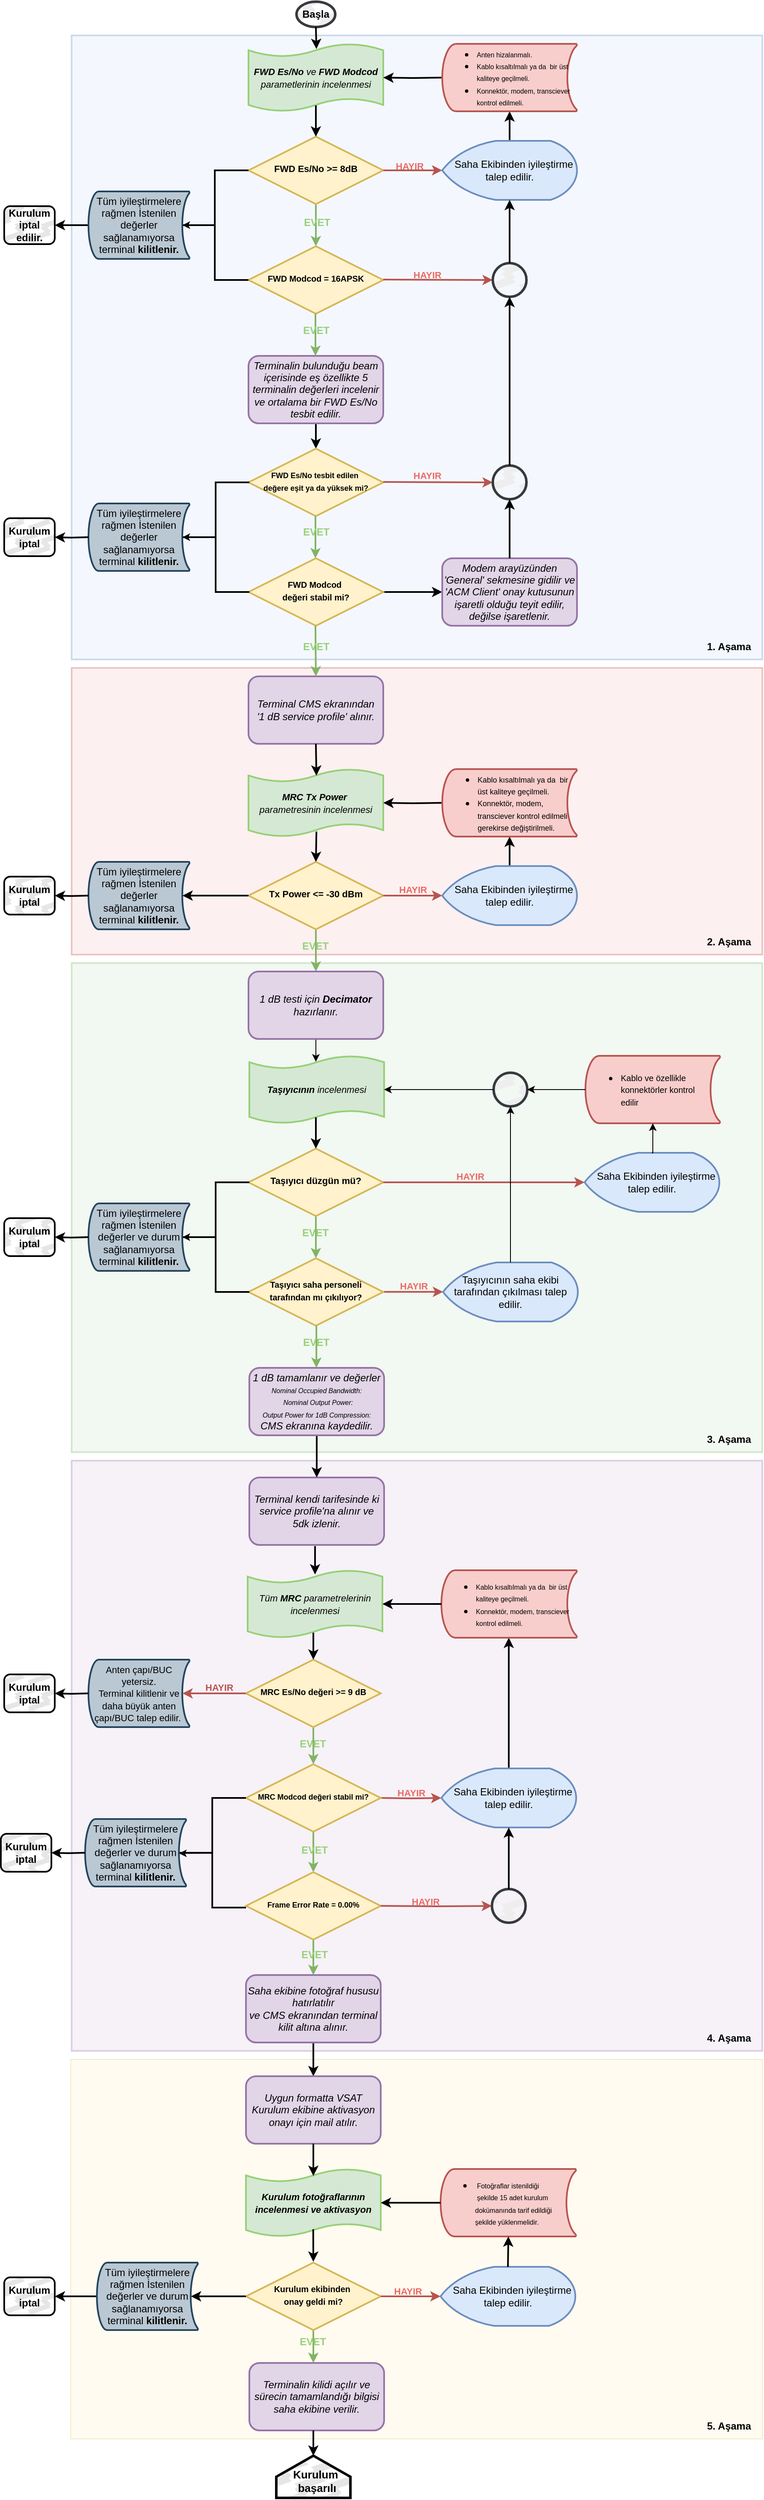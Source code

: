 <mxfile version="26.0.5">
  <diagram id="C5RBs43oDa-KdzZeNtuy" name="Page-1">
    <mxGraphModel dx="925" dy="498" grid="1" gridSize="10" guides="1" tooltips="1" connect="1" arrows="1" fold="1" page="1" pageScale="1" pageWidth="827" pageHeight="1169" background="#ffffff" math="0" shadow="0">
      <root>
        <mxCell id="WIyWlLk6GJQsqaUBKTNV-0" />
        <mxCell id="WIyWlLk6GJQsqaUBKTNV-1" parent="WIyWlLk6GJQsqaUBKTNV-0" />
        <mxCell id="prwoSBD-CgKoXIvh0HvR-2" value="" style="rounded=0;whiteSpace=wrap;html=1;fillColor=#fff2cc;strokeColor=#d6b656;opacity=30;" vertex="1" parent="WIyWlLk6GJQsqaUBKTNV-1">
          <mxGeometry x="259" y="2490" width="821" height="450" as="geometry" />
        </mxCell>
        <mxCell id="5Bd2yBQxAzqOlN45nOWx-119" value="" style="rounded=0;whiteSpace=wrap;html=1;fillColor=#e1d5e7;strokeColor=#9673a6;opacity=30;strokeWidth=2;" parent="WIyWlLk6GJQsqaUBKTNV-1" vertex="1">
          <mxGeometry x="260" y="1780" width="820" height="700" as="geometry" />
        </mxCell>
        <mxCell id="5Bd2yBQxAzqOlN45nOWx-117" value="" style="rounded=0;whiteSpace=wrap;html=1;fillColor=#d5e8d4;strokeColor=#82b366;opacity=30;strokeWidth=2;" parent="WIyWlLk6GJQsqaUBKTNV-1" vertex="1">
          <mxGeometry x="260" y="1190" width="820" height="580" as="geometry" />
        </mxCell>
        <mxCell id="5Bd2yBQxAzqOlN45nOWx-80" value="" style="rounded=0;whiteSpace=wrap;html=1;fillColor=#f8cecc;strokeColor=#b85450;opacity=30;strokeWidth=2;" parent="WIyWlLk6GJQsqaUBKTNV-1" vertex="1">
          <mxGeometry x="260" y="840" width="820" height="340" as="geometry" />
        </mxCell>
        <mxCell id="5Bd2yBQxAzqOlN45nOWx-58" value="" style="rounded=0;whiteSpace=wrap;html=1;fillColor=#dae8fc;strokeColor=#6c8ebf;opacity=30;strokeWidth=2;" parent="WIyWlLk6GJQsqaUBKTNV-1" vertex="1">
          <mxGeometry x="260" y="90" width="820" height="740" as="geometry" />
        </mxCell>
        <mxCell id="5Bd2yBQxAzqOlN45nOWx-18" style="edgeStyle=orthogonalEdgeStyle;rounded=0;orthogonalLoop=1;jettySize=auto;html=1;exitX=0.5;exitY=1;exitDx=0;exitDy=0;entryX=0.5;entryY=0;entryDx=0;entryDy=0;strokeWidth=2;" parent="WIyWlLk6GJQsqaUBKTNV-1" source="WIyWlLk6GJQsqaUBKTNV-3" target="5Bd2yBQxAzqOlN45nOWx-9" edge="1">
          <mxGeometry relative="1" as="geometry" />
        </mxCell>
        <mxCell id="WIyWlLk6GJQsqaUBKTNV-3" value="&lt;i&gt;&lt;font&gt;Terminalin bulunduğu beam içerisinde eş özellikte 5 terminalin değerleri incelenir ve ortalama bir FWD Es/No tesbit edilir.&lt;/font&gt;&lt;/i&gt;" style="rounded=1;whiteSpace=wrap;html=1;fontSize=12;glass=0;strokeWidth=2;shadow=0;fillColor=#e1d5e7;strokeColor=#9673a6;" parent="WIyWlLk6GJQsqaUBKTNV-1" vertex="1">
          <mxGeometry x="470" y="470" width="160" height="80" as="geometry" />
        </mxCell>
        <mxCell id="5Bd2yBQxAzqOlN45nOWx-16" style="edgeStyle=orthogonalEdgeStyle;rounded=0;orthogonalLoop=1;jettySize=auto;html=1;exitX=0.5;exitY=1;exitDx=0;exitDy=0;entryX=0.5;entryY=0;entryDx=0;entryDy=0;fillColor=#d5e8d4;strokeColor=#82b366;strokeWidth=2;" parent="WIyWlLk6GJQsqaUBKTNV-1" source="WIyWlLk6GJQsqaUBKTNV-6" target="5Bd2yBQxAzqOlN45nOWx-14" edge="1">
          <mxGeometry relative="1" as="geometry" />
        </mxCell>
        <mxCell id="WIyWlLk6GJQsqaUBKTNV-6" value="&lt;font style=&quot;font-size: 11px;&quot;&gt;&lt;b&gt;FWD Es/No &amp;gt;=&amp;nbsp;&lt;/b&gt;&lt;/font&gt;&lt;b style=&quot;background-color: transparent; color: light-dark(rgb(0, 0, 0), rgb(255, 255, 255)); font-size: 11px;&quot;&gt;8dB&lt;/b&gt;" style="rhombus;whiteSpace=wrap;html=1;shadow=0;fontFamily=Helvetica;fontSize=12;align=center;strokeWidth=2;spacing=6;spacingTop=-4;fillColor=#fff2cc;strokeColor=#d6b656;" parent="WIyWlLk6GJQsqaUBKTNV-1" vertex="1">
          <mxGeometry x="470" y="210" width="160" height="80" as="geometry" />
        </mxCell>
        <mxCell id="5Bd2yBQxAzqOlN45nOWx-3" value="&lt;b&gt;Başla&lt;/b&gt;" style="strokeWidth=3;html=1;shape=mxgraph.flowchart.start_1;whiteSpace=wrap;fillColor=#eeeeee;strokeColor=#36393d;fillStyle=zigzag-line;" parent="WIyWlLk6GJQsqaUBKTNV-1" vertex="1">
          <mxGeometry x="527" y="50" width="46" height="30" as="geometry" />
        </mxCell>
        <mxCell id="5Bd2yBQxAzqOlN45nOWx-9" value="&lt;b&gt;&lt;font style=&quot;font-size: 9px;&quot;&gt;FWD Es/No tesbit&amp;nbsp;&lt;/font&gt;&lt;span style=&quot;font-size: 9px; background-color: transparent; color: light-dark(rgb(0, 0, 0), rgb(255, 255, 255));&quot;&gt;edilen&amp;nbsp;&lt;/span&gt;&lt;/b&gt;&lt;div&gt;&lt;span style=&quot;font-size: 9px; background-color: transparent; color: light-dark(rgb(0, 0, 0), rgb(255, 255, 255));&quot;&gt;&lt;b&gt;değere eşit ya da yüksek mi?&lt;/b&gt;&lt;/span&gt;&lt;/div&gt;" style="rhombus;whiteSpace=wrap;html=1;shadow=0;fontFamily=Helvetica;fontSize=12;align=center;strokeWidth=2;spacing=6;spacingTop=-4;fillColor=#fff2cc;strokeColor=#d6b656;" parent="WIyWlLk6GJQsqaUBKTNV-1" vertex="1">
          <mxGeometry x="470" y="580" width="160" height="80" as="geometry" />
        </mxCell>
        <mxCell id="5Bd2yBQxAzqOlN45nOWx-11" value="&lt;i&gt;&lt;font style=&quot;font-size: 11px;&quot;&gt;&lt;b&gt;FWD Es/No&lt;/b&gt; ve &lt;b&gt;FWD Modcod&lt;/b&gt; parametlerinin incelenmesi&lt;/font&gt;&lt;/i&gt;" style="shape=tape;whiteSpace=wrap;html=1;strokeWidth=2;size=0.19;fillColor=#d5e8d4;strokeColor=#97D077;" parent="WIyWlLk6GJQsqaUBKTNV-1" vertex="1">
          <mxGeometry x="470" y="100" width="160" height="80" as="geometry" />
        </mxCell>
        <mxCell id="5Bd2yBQxAzqOlN45nOWx-12" style="edgeStyle=orthogonalEdgeStyle;rounded=0;orthogonalLoop=1;jettySize=auto;html=1;exitX=0.5;exitY=1;exitDx=0;exitDy=0;exitPerimeter=0;entryX=0.504;entryY=0.076;entryDx=0;entryDy=0;entryPerimeter=0;strokeWidth=2;" parent="WIyWlLk6GJQsqaUBKTNV-1" source="5Bd2yBQxAzqOlN45nOWx-3" target="5Bd2yBQxAzqOlN45nOWx-11" edge="1">
          <mxGeometry relative="1" as="geometry" />
        </mxCell>
        <mxCell id="5Bd2yBQxAzqOlN45nOWx-14" value="&lt;font style=&quot;font-size: 10px;&quot;&gt;&lt;b&gt;FWD Modcod =&amp;nbsp;&lt;/b&gt;&lt;/font&gt;&lt;b style=&quot;font-size: 10px; background-color: transparent; color: light-dark(rgb(0, 0, 0), rgb(255, 255, 255));&quot;&gt;16APSK&lt;/b&gt;" style="rhombus;whiteSpace=wrap;html=1;shadow=0;fontFamily=Helvetica;fontSize=12;align=center;strokeWidth=2;spacing=6;spacingTop=-4;fillColor=#fff2cc;strokeColor=#d6b656;" parent="WIyWlLk6GJQsqaUBKTNV-1" vertex="1">
          <mxGeometry x="470" y="340" width="160" height="80" as="geometry" />
        </mxCell>
        <mxCell id="5Bd2yBQxAzqOlN45nOWx-15" style="edgeStyle=orthogonalEdgeStyle;rounded=0;orthogonalLoop=1;jettySize=auto;html=1;entryX=0.5;entryY=0;entryDx=0;entryDy=0;strokeWidth=2;" parent="WIyWlLk6GJQsqaUBKTNV-1" target="WIyWlLk6GJQsqaUBKTNV-6" edge="1">
          <mxGeometry relative="1" as="geometry">
            <mxPoint x="550" y="173" as="sourcePoint" />
          </mxGeometry>
        </mxCell>
        <mxCell id="5Bd2yBQxAzqOlN45nOWx-23" style="edgeStyle=orthogonalEdgeStyle;rounded=0;orthogonalLoop=1;jettySize=auto;html=1;exitX=0;exitY=0.5;exitDx=0;exitDy=0;entryX=1;entryY=0.5;entryDx=0;entryDy=0;entryPerimeter=0;strokeWidth=2;" parent="WIyWlLk6GJQsqaUBKTNV-1" target="5Bd2yBQxAzqOlN45nOWx-11" edge="1">
          <mxGeometry relative="1" as="geometry">
            <mxPoint x="700" y="140" as="sourcePoint" />
          </mxGeometry>
        </mxCell>
        <mxCell id="5Bd2yBQxAzqOlN45nOWx-27" style="edgeStyle=orthogonalEdgeStyle;rounded=0;orthogonalLoop=1;jettySize=auto;html=1;exitX=1;exitY=0.5;exitDx=0;exitDy=0;entryX=0;entryY=0.375;entryDx=0;entryDy=0;entryPerimeter=0;fillColor=#f8cecc;strokeColor=#b85450;strokeWidth=2;" parent="WIyWlLk6GJQsqaUBKTNV-1" source="WIyWlLk6GJQsqaUBKTNV-6" edge="1">
          <mxGeometry relative="1" as="geometry">
            <mxPoint x="700" y="250" as="targetPoint" />
          </mxGeometry>
        </mxCell>
        <mxCell id="5Bd2yBQxAzqOlN45nOWx-28" value="HAYIR" style="edgeLabel;html=1;align=center;verticalAlign=middle;resizable=0;points=[];fontColor=#EA6B66;fontStyle=1;labelBackgroundColor=none;" parent="5Bd2yBQxAzqOlN45nOWx-27" vertex="1" connectable="0">
          <mxGeometry x="-0.198" y="-1" relative="1" as="geometry">
            <mxPoint x="2" y="-6" as="offset" />
          </mxGeometry>
        </mxCell>
        <mxCell id="5Bd2yBQxAzqOlN45nOWx-29" style="edgeStyle=orthogonalEdgeStyle;rounded=0;orthogonalLoop=1;jettySize=auto;html=1;exitX=0.5;exitY=1;exitDx=0;exitDy=0;entryX=0.5;entryY=0;entryDx=0;entryDy=0;fillColor=#d5e8d4;strokeColor=#82b366;strokeWidth=2;" parent="WIyWlLk6GJQsqaUBKTNV-1" edge="1">
          <mxGeometry relative="1" as="geometry">
            <mxPoint x="549.5" y="420" as="sourcePoint" />
            <mxPoint x="549.5" y="470" as="targetPoint" />
          </mxGeometry>
        </mxCell>
        <mxCell id="5Bd2yBQxAzqOlN45nOWx-31" style="edgeStyle=orthogonalEdgeStyle;rounded=0;orthogonalLoop=1;jettySize=auto;html=1;exitX=1;exitY=0.5;exitDx=0;exitDy=0;entryX=0;entryY=0.5;entryDx=0;entryDy=0;entryPerimeter=0;fillColor=#f8cecc;strokeColor=#b85450;strokeWidth=2;" parent="WIyWlLk6GJQsqaUBKTNV-1" target="5Bd2yBQxAzqOlN45nOWx-41" edge="1">
          <mxGeometry relative="1" as="geometry">
            <mxPoint x="630" y="379.5" as="sourcePoint" />
            <mxPoint x="770" y="380" as="targetPoint" />
          </mxGeometry>
        </mxCell>
        <mxCell id="5Bd2yBQxAzqOlN45nOWx-32" value="HAYIR" style="edgeLabel;html=1;align=center;verticalAlign=middle;resizable=0;points=[];fontColor=#EA6B66;fontStyle=1;labelBackgroundColor=none;" parent="5Bd2yBQxAzqOlN45nOWx-31" vertex="1" connectable="0">
          <mxGeometry x="-0.198" y="-1" relative="1" as="geometry">
            <mxPoint y="-7" as="offset" />
          </mxGeometry>
        </mxCell>
        <mxCell id="5Bd2yBQxAzqOlN45nOWx-35" style="edgeStyle=orthogonalEdgeStyle;rounded=0;orthogonalLoop=1;jettySize=auto;html=1;exitX=0.5;exitY=0;exitDx=0;exitDy=0;exitPerimeter=0;entryX=0.5;entryY=1;entryDx=0;entryDy=0;strokeWidth=2;" parent="WIyWlLk6GJQsqaUBKTNV-1" source="5Bd2yBQxAzqOlN45nOWx-33" edge="1">
          <mxGeometry relative="1" as="geometry">
            <mxPoint x="780" y="180" as="targetPoint" />
          </mxGeometry>
        </mxCell>
        <mxCell id="5Bd2yBQxAzqOlN45nOWx-33" value="&amp;nbsp; &amp;nbsp;Saha Ekibinden iyileştirme talep edilir." style="strokeWidth=2;html=1;shape=mxgraph.flowchart.display;whiteSpace=wrap;fillColor=#dae8fc;strokeColor=#6c8ebf;" parent="WIyWlLk6GJQsqaUBKTNV-1" vertex="1">
          <mxGeometry x="700" y="215" width="160" height="70" as="geometry" />
        </mxCell>
        <mxCell id="5Bd2yBQxAzqOlN45nOWx-41" value="" style="strokeWidth=3;html=1;shape=mxgraph.flowchart.start_2;whiteSpace=wrap;fillColor=#eeeeee;strokeColor=#36393d;gradientColor=none;fillStyle=zigzag-line;" parent="WIyWlLk6GJQsqaUBKTNV-1" vertex="1">
          <mxGeometry x="760" y="360" width="40" height="40" as="geometry" />
        </mxCell>
        <mxCell id="5Bd2yBQxAzqOlN45nOWx-42" style="edgeStyle=orthogonalEdgeStyle;rounded=0;orthogonalLoop=1;jettySize=auto;html=1;exitX=0.5;exitY=1;exitDx=0;exitDy=0;entryX=0.5;entryY=0;entryDx=0;entryDy=0;fillColor=#d5e8d4;strokeColor=#82b366;strokeWidth=2;" parent="WIyWlLk6GJQsqaUBKTNV-1" edge="1">
          <mxGeometry relative="1" as="geometry">
            <mxPoint x="549.5" y="660" as="sourcePoint" />
            <mxPoint x="549.5" y="710" as="targetPoint" />
          </mxGeometry>
        </mxCell>
        <mxCell id="5Bd2yBQxAzqOlN45nOWx-43" value="&lt;font&gt;EVET&lt;/font&gt;" style="edgeLabel;html=1;align=center;verticalAlign=middle;resizable=0;points=[];fontStyle=1;fontColor=#97D077;labelBackgroundColor=none;fontSize=12;" parent="5Bd2yBQxAzqOlN45nOWx-42" vertex="1" connectable="0">
          <mxGeometry x="-0.291" y="2" relative="1" as="geometry">
            <mxPoint x="-2" y="1" as="offset" />
          </mxGeometry>
        </mxCell>
        <mxCell id="5Bd2yBQxAzqOlN45nOWx-44" style="edgeStyle=orthogonalEdgeStyle;rounded=0;orthogonalLoop=1;jettySize=auto;html=1;exitX=1;exitY=0.5;exitDx=0;exitDy=0;entryX=0;entryY=0.5;entryDx=0;entryDy=0;entryPerimeter=0;fillColor=#f8cecc;strokeColor=#b85450;strokeWidth=2;" parent="WIyWlLk6GJQsqaUBKTNV-1" target="5Bd2yBQxAzqOlN45nOWx-46" edge="1">
          <mxGeometry relative="1" as="geometry">
            <mxPoint x="630" y="619.5" as="sourcePoint" />
            <mxPoint x="770" y="620" as="targetPoint" />
          </mxGeometry>
        </mxCell>
        <mxCell id="5Bd2yBQxAzqOlN45nOWx-45" value="HAYIR" style="edgeLabel;html=1;align=center;verticalAlign=middle;resizable=0;points=[];fontColor=#EA6B66;fontStyle=1;labelBackgroundColor=none;" parent="5Bd2yBQxAzqOlN45nOWx-44" vertex="1" connectable="0">
          <mxGeometry x="-0.198" y="-1" relative="1" as="geometry">
            <mxPoint y="-9" as="offset" />
          </mxGeometry>
        </mxCell>
        <mxCell id="5Bd2yBQxAzqOlN45nOWx-46" value="" style="strokeWidth=3;html=1;shape=mxgraph.flowchart.start_2;whiteSpace=wrap;fillColor=#eeeeee;strokeColor=#36393d;fillStyle=zigzag-line;gradientColor=none;" parent="WIyWlLk6GJQsqaUBKTNV-1" vertex="1">
          <mxGeometry x="760" y="600" width="40" height="40" as="geometry" />
        </mxCell>
        <mxCell id="5Bd2yBQxAzqOlN45nOWx-47" style="edgeStyle=orthogonalEdgeStyle;rounded=0;orthogonalLoop=1;jettySize=auto;html=1;exitX=0.5;exitY=0;exitDx=0;exitDy=0;exitPerimeter=0;entryX=0.5;entryY=1;entryDx=0;entryDy=0;entryPerimeter=0;strokeWidth=2;" parent="WIyWlLk6GJQsqaUBKTNV-1" source="5Bd2yBQxAzqOlN45nOWx-46" target="5Bd2yBQxAzqOlN45nOWx-41" edge="1">
          <mxGeometry relative="1" as="geometry" />
        </mxCell>
        <mxCell id="5Bd2yBQxAzqOlN45nOWx-48" style="edgeStyle=orthogonalEdgeStyle;rounded=0;orthogonalLoop=1;jettySize=auto;html=1;exitX=0.5;exitY=0;exitDx=0;exitDy=0;exitPerimeter=0;entryX=0.5;entryY=1;entryDx=0;entryDy=0;entryPerimeter=0;strokeWidth=2;" parent="WIyWlLk6GJQsqaUBKTNV-1" source="5Bd2yBQxAzqOlN45nOWx-41" target="5Bd2yBQxAzqOlN45nOWx-33" edge="1">
          <mxGeometry relative="1" as="geometry" />
        </mxCell>
        <mxCell id="prwoSBD-CgKoXIvh0HvR-134" style="edgeStyle=orthogonalEdgeStyle;rounded=0;orthogonalLoop=1;jettySize=auto;html=1;exitX=1;exitY=0.5;exitDx=0;exitDy=0;entryX=0;entryY=0.5;entryDx=0;entryDy=0;strokeWidth=2;" edge="1" parent="WIyWlLk6GJQsqaUBKTNV-1" source="5Bd2yBQxAzqOlN45nOWx-49" target="prwoSBD-CgKoXIvh0HvR-132">
          <mxGeometry relative="1" as="geometry" />
        </mxCell>
        <mxCell id="5Bd2yBQxAzqOlN45nOWx-49" value="&lt;font style=&quot;font-size: 10px;&quot;&gt;&lt;b style=&quot;&quot;&gt;FWD Modcod&amp;nbsp;&lt;/b&gt;&lt;/font&gt;&lt;div&gt;&lt;font style=&quot;font-size: 10px;&quot;&gt;&lt;b style=&quot;&quot;&gt;değeri stabil mi?&lt;/b&gt;&lt;/font&gt;&lt;/div&gt;" style="rhombus;whiteSpace=wrap;html=1;shadow=0;fontFamily=Helvetica;fontSize=12;align=center;strokeWidth=2;spacing=6;spacingTop=-4;fillColor=#fff2cc;strokeColor=#d6b656;" parent="WIyWlLk6GJQsqaUBKTNV-1" vertex="1">
          <mxGeometry x="470" y="710" width="160" height="80" as="geometry" />
        </mxCell>
        <mxCell id="5Bd2yBQxAzqOlN45nOWx-54" style="edgeStyle=orthogonalEdgeStyle;rounded=0;orthogonalLoop=1;jettySize=auto;html=1;exitX=0.5;exitY=1;exitDx=0;exitDy=0;entryX=0.5;entryY=0;entryDx=0;entryDy=0;fillColor=#d5e8d4;strokeColor=#82b366;strokeWidth=2;" parent="WIyWlLk6GJQsqaUBKTNV-1" target="5Bd2yBQxAzqOlN45nOWx-68" edge="1">
          <mxGeometry relative="1" as="geometry">
            <mxPoint x="549.5" y="790" as="sourcePoint" />
            <mxPoint x="549.5" y="840" as="targetPoint" />
          </mxGeometry>
        </mxCell>
        <mxCell id="5Bd2yBQxAzqOlN45nOWx-59" value="&lt;font&gt;EVET&lt;/font&gt;" style="edgeLabel;html=1;align=center;verticalAlign=middle;resizable=0;points=[];fontStyle=1;fontColor=#97D077;labelBackgroundColor=none;fontSize=12;" parent="WIyWlLk6GJQsqaUBKTNV-1" vertex="1" connectable="0">
          <mxGeometry x="550" y="440" as="geometry" />
        </mxCell>
        <mxCell id="5Bd2yBQxAzqOlN45nOWx-63" value="&lt;font&gt;EVET&lt;/font&gt;" style="edgeLabel;html=1;align=center;verticalAlign=middle;resizable=0;points=[];fontStyle=1;fontColor=#97D077;labelBackgroundColor=none;fontSize=12;" parent="WIyWlLk6GJQsqaUBKTNV-1" vertex="1" connectable="0">
          <mxGeometry x="550" y="310" as="geometry">
            <mxPoint x="1" y="2" as="offset" />
          </mxGeometry>
        </mxCell>
        <mxCell id="5Bd2yBQxAzqOlN45nOWx-64" value="&lt;font&gt;EVET&lt;/font&gt;" style="edgeLabel;html=1;align=center;verticalAlign=middle;resizable=0;points=[];fontStyle=1;fontColor=#97D077;labelBackgroundColor=none;fontSize=12;" parent="WIyWlLk6GJQsqaUBKTNV-1" vertex="1" connectable="0">
          <mxGeometry x="550" y="815" as="geometry" />
        </mxCell>
        <mxCell id="5Bd2yBQxAzqOlN45nOWx-65" value="&lt;b&gt;1. Aşama&lt;/b&gt;" style="text;html=1;align=center;verticalAlign=middle;resizable=0;points=[];autosize=1;strokeColor=none;fillColor=none;" parent="WIyWlLk6GJQsqaUBKTNV-1" vertex="1">
          <mxGeometry x="1000" y="800" width="80" height="30" as="geometry" />
        </mxCell>
        <mxCell id="5Bd2yBQxAzqOlN45nOWx-66" value="&lt;span style=&quot;font-size: 11px;&quot;&gt;&lt;i style=&quot;&quot;&gt;&lt;b&gt;MRC Tx Power&amp;nbsp;&lt;/b&gt;&lt;/i&gt;&lt;/span&gt;&lt;div&gt;&lt;span style=&quot;font-size: 11px;&quot;&gt;&lt;i style=&quot;&quot;&gt;parametresinin incelenmesi&lt;/i&gt;&lt;/span&gt;&lt;/div&gt;" style="shape=tape;whiteSpace=wrap;html=1;strokeWidth=2;size=0.19;fillColor=#d5e8d4;strokeColor=#97D077;" parent="WIyWlLk6GJQsqaUBKTNV-1" vertex="1">
          <mxGeometry x="470" y="960" width="160" height="80" as="geometry" />
        </mxCell>
        <mxCell id="5Bd2yBQxAzqOlN45nOWx-68" value="&lt;i&gt;&lt;font&gt;Terminal CMS ekranından&lt;/font&gt;&lt;/i&gt;&lt;div&gt;&lt;i&gt;&lt;font&gt;&#39;1 dB service profile&#39; alınır.&lt;/font&gt;&lt;/i&gt;&lt;/div&gt;" style="rounded=1;whiteSpace=wrap;html=1;fontSize=12;glass=0;strokeWidth=2;shadow=0;fillColor=#e1d5e7;strokeColor=#9673a6;" parent="WIyWlLk6GJQsqaUBKTNV-1" vertex="1">
          <mxGeometry x="470" y="850" width="160" height="80" as="geometry" />
        </mxCell>
        <mxCell id="5Bd2yBQxAzqOlN45nOWx-69" style="edgeStyle=orthogonalEdgeStyle;rounded=0;orthogonalLoop=1;jettySize=auto;html=1;exitX=0.5;exitY=1;exitDx=0;exitDy=0;entryX=0.504;entryY=0.097;entryDx=0;entryDy=0;entryPerimeter=0;strokeWidth=2;" parent="WIyWlLk6GJQsqaUBKTNV-1" source="5Bd2yBQxAzqOlN45nOWx-68" target="5Bd2yBQxAzqOlN45nOWx-66" edge="1">
          <mxGeometry relative="1" as="geometry" />
        </mxCell>
        <mxCell id="5Bd2yBQxAzqOlN45nOWx-70" style="edgeStyle=orthogonalEdgeStyle;rounded=0;orthogonalLoop=1;jettySize=auto;html=1;exitX=0.5;exitY=1;exitDx=0;exitDy=0;fillColor=#d5e8d4;strokeColor=#82b366;strokeWidth=2;" parent="WIyWlLk6GJQsqaUBKTNV-1" source="5Bd2yBQxAzqOlN45nOWx-71" edge="1">
          <mxGeometry relative="1" as="geometry">
            <mxPoint x="550" y="1200" as="targetPoint" />
          </mxGeometry>
        </mxCell>
        <mxCell id="5Bd2yBQxAzqOlN45nOWx-71" value="&lt;span style=&quot;font-size: 11px;&quot;&gt;&lt;b&gt;Tx Power &amp;lt;= -30 dBm&lt;/b&gt;&lt;/span&gt;" style="rhombus;whiteSpace=wrap;html=1;shadow=0;fontFamily=Helvetica;fontSize=12;align=center;strokeWidth=2;spacing=6;spacingTop=-4;fillColor=#fff2cc;strokeColor=#d6b656;" parent="WIyWlLk6GJQsqaUBKTNV-1" vertex="1">
          <mxGeometry x="470" y="1070" width="160" height="80" as="geometry" />
        </mxCell>
        <mxCell id="5Bd2yBQxAzqOlN45nOWx-72" style="edgeStyle=orthogonalEdgeStyle;rounded=0;orthogonalLoop=1;jettySize=auto;html=1;exitX=1;exitY=0.5;exitDx=0;exitDy=0;entryX=0;entryY=0.5;entryDx=0;entryDy=0;entryPerimeter=0;fillColor=#f8cecc;strokeColor=#b85450;strokeWidth=2;" parent="WIyWlLk6GJQsqaUBKTNV-1" source="5Bd2yBQxAzqOlN45nOWx-71" target="5Bd2yBQxAzqOlN45nOWx-74" edge="1">
          <mxGeometry relative="1" as="geometry">
            <mxPoint x="700" y="1099" as="targetPoint" />
          </mxGeometry>
        </mxCell>
        <mxCell id="5Bd2yBQxAzqOlN45nOWx-73" value="HAYIR" style="edgeLabel;html=1;align=center;verticalAlign=middle;resizable=0;points=[];fontColor=#EA6B66;fontStyle=1;labelBackgroundColor=none;" parent="5Bd2yBQxAzqOlN45nOWx-72" vertex="1" connectable="0">
          <mxGeometry x="-0.198" y="-1" relative="1" as="geometry">
            <mxPoint x="7" y="-8" as="offset" />
          </mxGeometry>
        </mxCell>
        <mxCell id="5Bd2yBQxAzqOlN45nOWx-78" style="edgeStyle=orthogonalEdgeStyle;rounded=0;orthogonalLoop=1;jettySize=auto;html=1;exitX=0.5;exitY=0;exitDx=0;exitDy=0;exitPerimeter=0;entryX=0.5;entryY=1;entryDx=0;entryDy=0;strokeWidth=2;" parent="WIyWlLk6GJQsqaUBKTNV-1" source="5Bd2yBQxAzqOlN45nOWx-74" edge="1">
          <mxGeometry relative="1" as="geometry">
            <mxPoint x="780" y="1040" as="targetPoint" />
          </mxGeometry>
        </mxCell>
        <mxCell id="5Bd2yBQxAzqOlN45nOWx-74" value="&amp;nbsp; &amp;nbsp;Saha Ekibinden iyileştirme talep edilir." style="strokeWidth=2;html=1;shape=mxgraph.flowchart.display;whiteSpace=wrap;fillColor=#dae8fc;strokeColor=#6c8ebf;" parent="WIyWlLk6GJQsqaUBKTNV-1" vertex="1">
          <mxGeometry x="700" y="1075" width="160" height="70" as="geometry" />
        </mxCell>
        <mxCell id="5Bd2yBQxAzqOlN45nOWx-75" value="&lt;font&gt;EVET&lt;/font&gt;" style="edgeLabel;html=1;align=center;verticalAlign=middle;resizable=0;points=[];fontStyle=1;fontColor=#97D077;labelBackgroundColor=none;fontSize=12;" parent="WIyWlLk6GJQsqaUBKTNV-1" vertex="1" connectable="0">
          <mxGeometry x="548" y="1168" as="geometry">
            <mxPoint x="1" y="2" as="offset" />
          </mxGeometry>
        </mxCell>
        <mxCell id="5Bd2yBQxAzqOlN45nOWx-76" style="edgeStyle=orthogonalEdgeStyle;rounded=0;orthogonalLoop=1;jettySize=auto;html=1;exitX=0.504;exitY=0.927;exitDx=0;exitDy=0;entryX=0.5;entryY=0;entryDx=0;entryDy=0;exitPerimeter=0;strokeWidth=2;" parent="WIyWlLk6GJQsqaUBKTNV-1" source="5Bd2yBQxAzqOlN45nOWx-66" target="5Bd2yBQxAzqOlN45nOWx-71" edge="1">
          <mxGeometry relative="1" as="geometry" />
        </mxCell>
        <mxCell id="5Bd2yBQxAzqOlN45nOWx-79" style="edgeStyle=orthogonalEdgeStyle;rounded=0;orthogonalLoop=1;jettySize=auto;html=1;exitX=0;exitY=0.5;exitDx=0;exitDy=0;entryX=1;entryY=0.5;entryDx=0;entryDy=0;entryPerimeter=0;strokeWidth=2;" parent="WIyWlLk6GJQsqaUBKTNV-1" target="5Bd2yBQxAzqOlN45nOWx-66" edge="1">
          <mxGeometry relative="1" as="geometry">
            <mxPoint x="700" y="1000" as="sourcePoint" />
          </mxGeometry>
        </mxCell>
        <mxCell id="5Bd2yBQxAzqOlN45nOWx-81" value="&lt;b&gt;2. Aşama&lt;/b&gt;" style="text;html=1;align=center;verticalAlign=middle;resizable=0;points=[];autosize=1;strokeColor=none;fillColor=none;" parent="WIyWlLk6GJQsqaUBKTNV-1" vertex="1">
          <mxGeometry x="1000" y="1150" width="80" height="30" as="geometry" />
        </mxCell>
        <mxCell id="TUuh9IdBC7cPWgq54uRr-1" style="edgeStyle=orthogonalEdgeStyle;rounded=0;orthogonalLoop=1;jettySize=auto;html=1;exitX=0.5;exitY=1;exitDx=0;exitDy=0;" parent="WIyWlLk6GJQsqaUBKTNV-1" source="5Bd2yBQxAzqOlN45nOWx-82" edge="1">
          <mxGeometry relative="1" as="geometry">
            <mxPoint x="550" y="1307" as="targetPoint" />
          </mxGeometry>
        </mxCell>
        <mxCell id="5Bd2yBQxAzqOlN45nOWx-82" value="&lt;i&gt;1 dB testi için &lt;b&gt;Decimator &lt;/b&gt;hazırlanır.&lt;/i&gt;" style="rounded=1;whiteSpace=wrap;html=1;fontSize=12;glass=0;strokeWidth=2;shadow=0;fillColor=#e1d5e7;strokeColor=#9673a6;" parent="WIyWlLk6GJQsqaUBKTNV-1" vertex="1">
          <mxGeometry x="470" y="1200" width="160" height="80" as="geometry" />
        </mxCell>
        <mxCell id="5Bd2yBQxAzqOlN45nOWx-86" value="&lt;ul style=&quot;text-align: left;&quot;&gt;&lt;li&gt;&lt;span style=&quot;background-color: transparent; color: light-dark(rgb(0, 0, 0), rgb(255, 255, 255));&quot;&gt;&lt;font style=&quot;font-size: 8px;&quot;&gt;Anten hizalanmalı.&lt;/font&gt;&lt;/span&gt;&lt;/li&gt;&lt;li&gt;&lt;span style=&quot;background-color: transparent; color: light-dark(rgb(0, 0, 0), rgb(255, 255, 255));&quot;&gt;&lt;font style=&quot;font-size: 8px;&quot;&gt;Kablo kısaltılmalı ya da&amp;nbsp; bir üst kaliteye geçilmeli.&lt;/font&gt;&lt;/span&gt;&lt;/li&gt;&lt;li&gt;&lt;span style=&quot;background-color: transparent; color: light-dark(rgb(0, 0, 0), rgb(255, 255, 255));&quot;&gt;&lt;font style=&quot;font-size: 8px;&quot;&gt;Konnektör, modem, transciever kontrol edilmeli.&amp;nbsp;&lt;/font&gt;&lt;/span&gt;&lt;/li&gt;&lt;/ul&gt;" style="strokeWidth=2;html=1;shape=mxgraph.flowchart.stored_data;whiteSpace=wrap;fillColor=#f8cecc;strokeColor=#b85450;" parent="WIyWlLk6GJQsqaUBKTNV-1" vertex="1">
          <mxGeometry x="700" y="100" width="160" height="80" as="geometry" />
        </mxCell>
        <mxCell id="5Bd2yBQxAzqOlN45nOWx-88" value="&lt;ul&gt;&lt;li&gt;&lt;span style=&quot;background-color: transparent; color: light-dark(rgb(0, 0, 0), rgb(255, 255, 255));&quot;&gt;&lt;font style=&quot;font-size: 9px;&quot;&gt;Kablo kısaltılmalı ya da&amp;nbsp; bir üst kaliteye geçilmeli.&lt;/font&gt;&lt;/span&gt;&lt;/li&gt;&lt;li&gt;&lt;span style=&quot;background-color: transparent; color: light-dark(rgb(0, 0, 0), rgb(255, 255, 255));&quot;&gt;&lt;font style=&quot;font-size: 9px;&quot;&gt;Konnektör, modem, transciever kontrol edilmeli gerekirse değiştirilmeli.&amp;nbsp;&lt;/font&gt;&lt;/span&gt;&lt;/li&gt;&lt;/ul&gt;" style="strokeWidth=2;html=1;shape=mxgraph.flowchart.stored_data;whiteSpace=wrap;fillColor=#f8cecc;strokeColor=#b85450;align=left;" parent="WIyWlLk6GJQsqaUBKTNV-1" vertex="1">
          <mxGeometry x="700" y="960" width="160" height="80" as="geometry" />
        </mxCell>
        <mxCell id="5Bd2yBQxAzqOlN45nOWx-89" value="&lt;i&gt;Terminal kendi tarifesinde ki service profile&#39;na alınır ve 5dk izlenir.&lt;/i&gt;" style="rounded=1;whiteSpace=wrap;html=1;fontSize=12;glass=0;strokeWidth=2;shadow=0;fillColor=#e1d5e7;strokeColor=#9673a6;" parent="WIyWlLk6GJQsqaUBKTNV-1" vertex="1">
          <mxGeometry x="471" y="1800" width="160" height="80" as="geometry" />
        </mxCell>
        <mxCell id="5Bd2yBQxAzqOlN45nOWx-93" style="edgeStyle=orthogonalEdgeStyle;rounded=0;orthogonalLoop=1;jettySize=auto;html=1;exitX=0.5;exitY=1;exitDx=0;exitDy=0;fillColor=#d5e8d4;strokeColor=#82b366;strokeWidth=2;entryX=0.5;entryY=0;entryDx=0;entryDy=0;" parent="WIyWlLk6GJQsqaUBKTNV-1" source="5Bd2yBQxAzqOlN45nOWx-94" target="5Bd2yBQxAzqOlN45nOWx-106" edge="1">
          <mxGeometry relative="1" as="geometry">
            <mxPoint x="547" y="2146" as="targetPoint" />
          </mxGeometry>
        </mxCell>
        <mxCell id="5Bd2yBQxAzqOlN45nOWx-94" value="&lt;b style=&quot;&quot;&gt;&lt;font style=&quot;font-size: 10px;&quot;&gt;MRC Es/No değeri &amp;gt;= 9 dB&lt;/font&gt;&lt;/b&gt;" style="rhombus;whiteSpace=wrap;html=1;shadow=0;fontFamily=Helvetica;fontSize=12;align=center;strokeWidth=2;spacing=6;spacingTop=-4;fillColor=#fff2cc;strokeColor=#d6b656;" parent="WIyWlLk6GJQsqaUBKTNV-1" vertex="1">
          <mxGeometry x="467" y="2016" width="160" height="80" as="geometry" />
        </mxCell>
        <mxCell id="5Bd2yBQxAzqOlN45nOWx-95" style="edgeStyle=orthogonalEdgeStyle;rounded=0;orthogonalLoop=1;jettySize=auto;html=1;exitX=1;exitY=0.5;exitDx=0;exitDy=0;fillColor=#f8cecc;strokeColor=#b85450;strokeWidth=2;entryX=0;entryY=0.5;entryDx=0;entryDy=0;entryPerimeter=0;" parent="WIyWlLk6GJQsqaUBKTNV-1" edge="1" target="5Bd2yBQxAzqOlN45nOWx-124">
          <mxGeometry relative="1" as="geometry">
            <mxPoint x="679" y="2181" as="targetPoint" />
            <mxPoint x="627" y="2180" as="sourcePoint" />
          </mxGeometry>
        </mxCell>
        <mxCell id="5Bd2yBQxAzqOlN45nOWx-96" value="HAYIR" style="edgeLabel;html=1;align=center;verticalAlign=middle;resizable=0;points=[];fontColor=#EA6B66;fontStyle=1;labelBackgroundColor=none;" parent="5Bd2yBQxAzqOlN45nOWx-95" vertex="1" connectable="0">
          <mxGeometry x="-0.198" y="-1" relative="1" as="geometry">
            <mxPoint x="7" y="-8" as="offset" />
          </mxGeometry>
        </mxCell>
        <mxCell id="5Bd2yBQxAzqOlN45nOWx-97" value="&lt;font&gt;EVET&lt;/font&gt;" style="edgeLabel;html=1;align=center;verticalAlign=middle;resizable=0;points=[];fontStyle=1;fontColor=#97D077;labelBackgroundColor=none;fontSize=12;" parent="WIyWlLk6GJQsqaUBKTNV-1" vertex="1" connectable="0">
          <mxGeometry x="545" y="2114" as="geometry">
            <mxPoint x="1" y="2" as="offset" />
          </mxGeometry>
        </mxCell>
        <mxCell id="5Bd2yBQxAzqOlN45nOWx-105" style="edgeStyle=orthogonalEdgeStyle;rounded=0;orthogonalLoop=1;jettySize=auto;html=1;exitX=0.5;exitY=1;exitDx=0;exitDy=0;fillColor=#d5e8d4;strokeColor=#82b366;strokeWidth=2;entryX=0.5;entryY=0;entryDx=0;entryDy=0;" parent="WIyWlLk6GJQsqaUBKTNV-1" source="5Bd2yBQxAzqOlN45nOWx-106" target="5Bd2yBQxAzqOlN45nOWx-113" edge="1">
          <mxGeometry relative="1" as="geometry">
            <mxPoint x="547" y="2278" as="targetPoint" />
          </mxGeometry>
        </mxCell>
        <mxCell id="5Bd2yBQxAzqOlN45nOWx-106" value="&lt;b style=&quot;&quot;&gt;&lt;font style=&quot;font-size: 9px;&quot;&gt;MRC Modcod değeri stabil mi?&lt;/font&gt;&lt;/b&gt;" style="rhombus;whiteSpace=wrap;html=1;shadow=0;fontFamily=Helvetica;fontSize=12;align=center;strokeWidth=2;spacing=6;spacingTop=-4;fillColor=#fff2cc;strokeColor=#d6b656;" parent="WIyWlLk6GJQsqaUBKTNV-1" vertex="1">
          <mxGeometry x="467" y="2140" width="160" height="80" as="geometry" />
        </mxCell>
        <mxCell id="5Bd2yBQxAzqOlN45nOWx-109" value="&lt;font&gt;EVET&lt;/font&gt;" style="edgeLabel;html=1;align=center;verticalAlign=middle;resizable=0;points=[];fontStyle=1;fontColor=#97D077;labelBackgroundColor=none;fontSize=12;" parent="WIyWlLk6GJQsqaUBKTNV-1" vertex="1" connectable="0">
          <mxGeometry x="547" y="2240" as="geometry">
            <mxPoint x="1" y="2" as="offset" />
          </mxGeometry>
        </mxCell>
        <mxCell id="5Bd2yBQxAzqOlN45nOWx-112" style="edgeStyle=orthogonalEdgeStyle;rounded=0;orthogonalLoop=1;jettySize=auto;html=1;exitX=0.5;exitY=1;exitDx=0;exitDy=0;fillColor=#d5e8d4;strokeColor=#82b366;strokeWidth=2;" parent="WIyWlLk6GJQsqaUBKTNV-1" source="5Bd2yBQxAzqOlN45nOWx-113" edge="1">
          <mxGeometry relative="1" as="geometry">
            <mxPoint x="547" y="2390" as="targetPoint" />
          </mxGeometry>
        </mxCell>
        <mxCell id="5Bd2yBQxAzqOlN45nOWx-113" value="&lt;b style=&quot;&quot;&gt;&lt;font style=&quot;font-size: 9px;&quot;&gt;Frame Error Rate = 0.00%&lt;/font&gt;&lt;/b&gt;" style="rhombus;whiteSpace=wrap;html=1;shadow=0;fontFamily=Helvetica;fontSize=12;align=center;strokeWidth=2;spacing=6;spacingTop=-4;fillColor=#fff2cc;strokeColor=#d6b656;" parent="WIyWlLk6GJQsqaUBKTNV-1" vertex="1">
          <mxGeometry x="467" y="2268" width="160" height="80" as="geometry" />
        </mxCell>
        <mxCell id="5Bd2yBQxAzqOlN45nOWx-116" value="&lt;font&gt;EVET&lt;/font&gt;" style="edgeLabel;html=1;align=center;verticalAlign=middle;resizable=0;points=[];fontStyle=1;fontColor=#97D077;labelBackgroundColor=none;fontSize=12;" parent="WIyWlLk6GJQsqaUBKTNV-1" vertex="1" connectable="0">
          <mxGeometry x="547" y="2364" as="geometry">
            <mxPoint x="1" y="2" as="offset" />
          </mxGeometry>
        </mxCell>
        <mxCell id="5Bd2yBQxAzqOlN45nOWx-118" value="&lt;b&gt;3. Aşama&lt;/b&gt;" style="text;html=1;align=center;verticalAlign=middle;resizable=0;points=[];autosize=1;strokeColor=none;fillColor=none;" parent="WIyWlLk6GJQsqaUBKTNV-1" vertex="1">
          <mxGeometry x="1000" y="1740" width="80" height="30" as="geometry" />
        </mxCell>
        <mxCell id="5Bd2yBQxAzqOlN45nOWx-123" style="edgeStyle=orthogonalEdgeStyle;rounded=0;orthogonalLoop=1;jettySize=auto;html=1;exitX=0.5;exitY=0;exitDx=0;exitDy=0;exitPerimeter=0;entryX=0.5;entryY=1;entryDx=0;entryDy=0;strokeWidth=2;" parent="WIyWlLk6GJQsqaUBKTNV-1" source="5Bd2yBQxAzqOlN45nOWx-124" edge="1">
          <mxGeometry relative="1" as="geometry">
            <mxPoint x="779" y="1990" as="targetPoint" />
          </mxGeometry>
        </mxCell>
        <mxCell id="5Bd2yBQxAzqOlN45nOWx-124" value="&amp;nbsp; &amp;nbsp;Saha Ekibinden iyileştirme talep edilir." style="strokeWidth=2;html=1;shape=mxgraph.flowchart.display;whiteSpace=wrap;fillColor=#dae8fc;strokeColor=#6c8ebf;" parent="WIyWlLk6GJQsqaUBKTNV-1" vertex="1">
          <mxGeometry x="699" y="2145" width="160" height="70" as="geometry" />
        </mxCell>
        <mxCell id="5Bd2yBQxAzqOlN45nOWx-127" value="&lt;ul style=&quot;text-align: left;&quot;&gt;&lt;li&gt;&lt;font style=&quot;font-size: 8px;&quot;&gt;Kablo kısaltılmalı ya da&amp;nbsp; bir üst kaliteye geçilmeli.&lt;/font&gt;&lt;/li&gt;&lt;li&gt;&lt;span style=&quot;background-color: transparent; color: light-dark(rgb(0, 0, 0), rgb(255, 255, 255));&quot;&gt;&lt;font style=&quot;font-size: 8px;&quot;&gt;Konnektör, modem, transciever kontrol edilmeli.&amp;nbsp;&lt;/font&gt;&lt;/span&gt;&lt;/li&gt;&lt;/ul&gt;" style="strokeWidth=2;html=1;shape=mxgraph.flowchart.stored_data;whiteSpace=wrap;fillColor=#f8cecc;strokeColor=#b85450;" parent="WIyWlLk6GJQsqaUBKTNV-1" vertex="1">
          <mxGeometry x="699" y="1910" width="161" height="80" as="geometry" />
        </mxCell>
        <mxCell id="5Bd2yBQxAzqOlN45nOWx-128" style="edgeStyle=orthogonalEdgeStyle;rounded=0;orthogonalLoop=1;jettySize=auto;html=1;exitX=1;exitY=0.5;exitDx=0;exitDy=0;entryX=0;entryY=0.5;entryDx=0;entryDy=0;entryPerimeter=0;fillColor=#f8cecc;strokeColor=#b85450;strokeWidth=2;" parent="WIyWlLk6GJQsqaUBKTNV-1" target="5Bd2yBQxAzqOlN45nOWx-130" edge="1">
          <mxGeometry relative="1" as="geometry">
            <mxPoint x="627" y="2308" as="sourcePoint" />
            <mxPoint x="769" y="2318" as="targetPoint" />
          </mxGeometry>
        </mxCell>
        <mxCell id="5Bd2yBQxAzqOlN45nOWx-129" value="HAYIR" style="edgeLabel;html=1;align=center;verticalAlign=middle;resizable=0;points=[];fontColor=#EA6B66;fontStyle=1;labelBackgroundColor=none;" parent="5Bd2yBQxAzqOlN45nOWx-128" vertex="1" connectable="0">
          <mxGeometry x="-0.198" y="-1" relative="1" as="geometry">
            <mxPoint y="-7" as="offset" />
          </mxGeometry>
        </mxCell>
        <mxCell id="5Bd2yBQxAzqOlN45nOWx-130" value="" style="strokeWidth=3;html=1;shape=mxgraph.flowchart.start_2;whiteSpace=wrap;fillColor=#eeeeee;strokeColor=#36393d;gradientColor=none;fillStyle=zigzag-line;" parent="WIyWlLk6GJQsqaUBKTNV-1" vertex="1">
          <mxGeometry x="759" y="2288" width="40" height="40" as="geometry" />
        </mxCell>
        <mxCell id="5Bd2yBQxAzqOlN45nOWx-132" style="edgeStyle=orthogonalEdgeStyle;rounded=0;orthogonalLoop=1;jettySize=auto;html=1;exitX=0.5;exitY=0;exitDx=0;exitDy=0;exitPerimeter=0;strokeWidth=2;entryX=0.5;entryY=1;entryDx=0;entryDy=0;entryPerimeter=0;" parent="WIyWlLk6GJQsqaUBKTNV-1" source="5Bd2yBQxAzqOlN45nOWx-130" target="5Bd2yBQxAzqOlN45nOWx-124" edge="1">
          <mxGeometry relative="1" as="geometry">
            <mxPoint x="779" y="2240" as="targetPoint" />
          </mxGeometry>
        </mxCell>
        <mxCell id="5Bd2yBQxAzqOlN45nOWx-133" value="&lt;b&gt;4. Aşama&lt;/b&gt;" style="text;html=1;align=center;verticalAlign=middle;resizable=0;points=[];autosize=1;strokeColor=none;fillColor=none;" parent="WIyWlLk6GJQsqaUBKTNV-1" vertex="1">
          <mxGeometry x="1000" y="2450" width="80" height="30" as="geometry" />
        </mxCell>
        <mxCell id="prwoSBD-CgKoXIvh0HvR-1" style="edgeStyle=orthogonalEdgeStyle;rounded=0;orthogonalLoop=1;jettySize=auto;html=1;exitX=0.5;exitY=1;exitDx=0;exitDy=0;entryX=0.5;entryY=0;entryDx=0;entryDy=0;strokeWidth=2;" edge="1" parent="WIyWlLk6GJQsqaUBKTNV-1" source="5Bd2yBQxAzqOlN45nOWx-134" target="prwoSBD-CgKoXIvh0HvR-0">
          <mxGeometry relative="1" as="geometry" />
        </mxCell>
        <mxCell id="5Bd2yBQxAzqOlN45nOWx-134" value="&lt;i&gt;Saha ekibine fotoğraf hususu hatırlatılır&lt;/i&gt;&lt;div&gt;&lt;i&gt;ve CMS ekranından terminal kilit altına alınır.&lt;/i&gt;&lt;/div&gt;" style="rounded=1;whiteSpace=wrap;html=1;fontSize=12;glass=0;strokeWidth=2;shadow=0;fillColor=#e1d5e7;strokeColor=#9673a6;" parent="WIyWlLk6GJQsqaUBKTNV-1" vertex="1">
          <mxGeometry x="467" y="2390" width="160" height="80" as="geometry" />
        </mxCell>
        <mxCell id="TUuh9IdBC7cPWgq54uRr-3" value="" style="edgeStyle=orthogonalEdgeStyle;rounded=0;orthogonalLoop=1;jettySize=auto;html=1;strokeWidth=2;" parent="WIyWlLk6GJQsqaUBKTNV-1" edge="1">
          <mxGeometry relative="1" as="geometry">
            <mxPoint x="549.02" y="1881.36" as="sourcePoint" />
            <mxPoint x="549" y="1915" as="targetPoint" />
            <Array as="points">
              <mxPoint x="549.02" y="1900.36" />
            </Array>
          </mxGeometry>
        </mxCell>
        <mxCell id="TUuh9IdBC7cPWgq54uRr-0" value="&lt;i style=&quot;font-size: 11px; background-color: transparent; color: light-dark(rgb(0, 0, 0), rgb(255, 255, 255));&quot;&gt;Tüm&lt;b&gt; MRC &lt;/b&gt;parametrelerinin incelenmesi&lt;/i&gt;" style="shape=tape;whiteSpace=wrap;html=1;strokeWidth=2;size=0.19;fillColor=#d5e8d4;strokeColor=#97D077;" parent="WIyWlLk6GJQsqaUBKTNV-1" vertex="1">
          <mxGeometry x="469" y="1910" width="160" height="80" as="geometry" />
        </mxCell>
        <mxCell id="TUuh9IdBC7cPWgq54uRr-4" style="edgeStyle=orthogonalEdgeStyle;rounded=0;orthogonalLoop=1;jettySize=auto;html=1;exitX=0;exitY=0.5;exitDx=0;exitDy=0;exitPerimeter=0;entryX=1;entryY=0.5;entryDx=0;entryDy=0;entryPerimeter=0;strokeWidth=2;" parent="WIyWlLk6GJQsqaUBKTNV-1" source="5Bd2yBQxAzqOlN45nOWx-127" target="TUuh9IdBC7cPWgq54uRr-0" edge="1">
          <mxGeometry relative="1" as="geometry" />
        </mxCell>
        <mxCell id="TUuh9IdBC7cPWgq54uRr-5" style="edgeStyle=orthogonalEdgeStyle;rounded=0;orthogonalLoop=1;jettySize=auto;html=1;entryX=0.5;entryY=0;entryDx=0;entryDy=0;strokeWidth=2;" parent="WIyWlLk6GJQsqaUBKTNV-1" target="5Bd2yBQxAzqOlN45nOWx-94" edge="1">
          <mxGeometry relative="1" as="geometry">
            <mxPoint x="547" y="1984" as="sourcePoint" />
          </mxGeometry>
        </mxCell>
        <mxCell id="prwoSBD-CgKoXIvh0HvR-0" value="&lt;i&gt;Uygun formatta VSAT Kurulum ekibine aktivasyon onayı için mail atılır.&lt;/i&gt;" style="rounded=1;whiteSpace=wrap;html=1;fontSize=12;glass=0;strokeWidth=2;shadow=0;fillColor=#e1d5e7;strokeColor=#9673a6;" vertex="1" parent="WIyWlLk6GJQsqaUBKTNV-1">
          <mxGeometry x="467" y="2510" width="160" height="80" as="geometry" />
        </mxCell>
        <mxCell id="prwoSBD-CgKoXIvh0HvR-3" value="&lt;b&gt;5. Aşama&lt;/b&gt;" style="text;html=1;align=center;verticalAlign=middle;resizable=0;points=[];autosize=1;strokeColor=none;fillColor=none;" vertex="1" parent="WIyWlLk6GJQsqaUBKTNV-1">
          <mxGeometry x="1000" y="2910" width="80" height="30" as="geometry" />
        </mxCell>
        <mxCell id="prwoSBD-CgKoXIvh0HvR-15" value="&lt;i&gt;Terminalin kilidi açılır ve sürecin tamamlandığı bilgisi saha ekibine verilir.&lt;/i&gt;" style="rounded=1;whiteSpace=wrap;html=1;fontSize=12;glass=0;strokeWidth=2;shadow=0;fillColor=#e1d5e7;strokeColor=#9673a6;" vertex="1" parent="WIyWlLk6GJQsqaUBKTNV-1">
          <mxGeometry x="471" y="2850" width="160" height="80" as="geometry" />
        </mxCell>
        <mxCell id="prwoSBD-CgKoXIvh0HvR-16" style="edgeStyle=orthogonalEdgeStyle;rounded=0;orthogonalLoop=1;jettySize=auto;html=1;entryX=0.5;entryY=1;entryDx=0;entryDy=0;strokeWidth=2;" edge="1" parent="WIyWlLk6GJQsqaUBKTNV-1" target="prwoSBD-CgKoXIvh0HvR-17">
          <mxGeometry relative="1" as="geometry">
            <mxPoint x="547" y="2930" as="sourcePoint" />
          </mxGeometry>
        </mxCell>
        <mxCell id="prwoSBD-CgKoXIvh0HvR-17" value="" style="verticalLabelPosition=bottom;verticalAlign=top;html=1;shape=offPageConnector;rounded=0;size=0.5;rotation=-180;strokeWidth=3;fillStyle=zigzag-line;fillColor=#E6E6E6;" vertex="1" parent="WIyWlLk6GJQsqaUBKTNV-1">
          <mxGeometry x="503" y="2960" width="88" height="50" as="geometry" />
        </mxCell>
        <mxCell id="prwoSBD-CgKoXIvh0HvR-18" value="&lt;font&gt;Kurulum&amp;nbsp;&lt;/font&gt;&lt;div&gt;&lt;font&gt;başarılı&lt;/font&gt;&lt;/div&gt;" style="text;html=1;align=center;verticalAlign=middle;resizable=0;points=[];autosize=1;strokeColor=none;fillColor=none;strokeWidth=2;fontStyle=1;fontSize=13;" vertex="1" parent="WIyWlLk6GJQsqaUBKTNV-1">
          <mxGeometry x="511" y="2970" width="80" height="40" as="geometry" />
        </mxCell>
        <mxCell id="prwoSBD-CgKoXIvh0HvR-20" value="" style="strokeWidth=2;html=1;shape=mxgraph.flowchart.annotation_2;align=left;labelPosition=right;pointerEvents=1;" vertex="1" parent="WIyWlLk6GJQsqaUBKTNV-1">
          <mxGeometry x="390" y="250" width="80" height="130" as="geometry" />
        </mxCell>
        <mxCell id="prwoSBD-CgKoXIvh0HvR-25" style="edgeStyle=orthogonalEdgeStyle;rounded=0;orthogonalLoop=1;jettySize=auto;html=1;exitX=0;exitY=0.5;exitDx=0;exitDy=0;exitPerimeter=0;entryX=1;entryY=0.5;entryDx=0;entryDy=0;strokeWidth=2;" edge="1" parent="WIyWlLk6GJQsqaUBKTNV-1" source="prwoSBD-CgKoXIvh0HvR-21" target="prwoSBD-CgKoXIvh0HvR-23">
          <mxGeometry relative="1" as="geometry" />
        </mxCell>
        <mxCell id="prwoSBD-CgKoXIvh0HvR-21" value="Tüm iyileştirmelere rağmen İstenilen değerler sağlanamıyorsa terminal &lt;b&gt;kilitlenir.&lt;/b&gt;" style="strokeWidth=2;html=1;shape=mxgraph.flowchart.stored_data;whiteSpace=wrap;fillColor=#bac8d3;strokeColor=#23445d;" vertex="1" parent="WIyWlLk6GJQsqaUBKTNV-1">
          <mxGeometry x="280" y="275" width="120" height="80" as="geometry" />
        </mxCell>
        <mxCell id="prwoSBD-CgKoXIvh0HvR-23" value="&lt;b&gt;Kurulum iptal edilir.&lt;/b&gt;" style="rounded=1;whiteSpace=wrap;html=1;absoluteArcSize=1;arcSize=14;strokeWidth=2;fillStyle=zigzag-line;fillColor=#E6E6E6;" vertex="1" parent="WIyWlLk6GJQsqaUBKTNV-1">
          <mxGeometry x="180" y="292.5" width="60" height="45" as="geometry" />
        </mxCell>
        <mxCell id="prwoSBD-CgKoXIvh0HvR-26" value="" style="strokeWidth=2;html=1;shape=mxgraph.flowchart.annotation_2;align=left;labelPosition=right;pointerEvents=1;" vertex="1" parent="WIyWlLk6GJQsqaUBKTNV-1">
          <mxGeometry x="391" y="620" width="80" height="130" as="geometry" />
        </mxCell>
        <mxCell id="prwoSBD-CgKoXIvh0HvR-27" value="Tüm iyileştirmelere rağmen İstenilen değerler sağlanamıyorsa terminal &lt;b&gt;kilitlenir.&lt;/b&gt;" style="strokeWidth=2;html=1;shape=mxgraph.flowchart.stored_data;whiteSpace=wrap;fillColor=#bac8d3;strokeColor=#23445d;" vertex="1" parent="WIyWlLk6GJQsqaUBKTNV-1">
          <mxGeometry x="280" y="645" width="120" height="80" as="geometry" />
        </mxCell>
        <mxCell id="prwoSBD-CgKoXIvh0HvR-28" style="edgeStyle=orthogonalEdgeStyle;rounded=0;orthogonalLoop=1;jettySize=auto;html=1;exitX=0;exitY=0.5;exitDx=0;exitDy=0;exitPerimeter=0;entryX=1;entryY=0.5;entryDx=0;entryDy=0;strokeWidth=2;" edge="1" parent="WIyWlLk6GJQsqaUBKTNV-1" target="prwoSBD-CgKoXIvh0HvR-29">
          <mxGeometry relative="1" as="geometry">
            <mxPoint x="280" y="685" as="sourcePoint" />
          </mxGeometry>
        </mxCell>
        <mxCell id="prwoSBD-CgKoXIvh0HvR-29" value="&lt;b&gt;Kurulum iptal&lt;/b&gt;" style="rounded=1;whiteSpace=wrap;html=1;absoluteArcSize=1;arcSize=14;strokeWidth=2;fillStyle=zigzag-line;fillColor=#E6E6E6;" vertex="1" parent="WIyWlLk6GJQsqaUBKTNV-1">
          <mxGeometry x="180" y="662.5" width="60" height="45" as="geometry" />
        </mxCell>
        <mxCell id="prwoSBD-CgKoXIvh0HvR-30" value="Tüm iyileştirmelere rağmen İstenilen değerler sağlanamıyorsa terminal &lt;b&gt;kilitlenir.&lt;/b&gt;" style="strokeWidth=2;html=1;shape=mxgraph.flowchart.stored_data;whiteSpace=wrap;fillColor=#bac8d3;strokeColor=#23445d;" vertex="1" parent="WIyWlLk6GJQsqaUBKTNV-1">
          <mxGeometry x="280" y="1070" width="120" height="80" as="geometry" />
        </mxCell>
        <mxCell id="prwoSBD-CgKoXIvh0HvR-31" style="edgeStyle=orthogonalEdgeStyle;rounded=0;orthogonalLoop=1;jettySize=auto;html=1;exitX=0;exitY=0.5;exitDx=0;exitDy=0;exitPerimeter=0;entryX=1;entryY=0.5;entryDx=0;entryDy=0;strokeWidth=2;" edge="1" parent="WIyWlLk6GJQsqaUBKTNV-1" target="prwoSBD-CgKoXIvh0HvR-32">
          <mxGeometry relative="1" as="geometry">
            <mxPoint x="280" y="1110" as="sourcePoint" />
          </mxGeometry>
        </mxCell>
        <mxCell id="prwoSBD-CgKoXIvh0HvR-32" value="&lt;b&gt;Kurulum iptal&lt;/b&gt;" style="rounded=1;whiteSpace=wrap;html=1;absoluteArcSize=1;arcSize=14;strokeWidth=2;fillStyle=zigzag-line;fillColor=#E6E6E6;" vertex="1" parent="WIyWlLk6GJQsqaUBKTNV-1">
          <mxGeometry x="180" y="1087.5" width="60" height="45" as="geometry" />
        </mxCell>
        <mxCell id="prwoSBD-CgKoXIvh0HvR-33" style="edgeStyle=orthogonalEdgeStyle;rounded=0;orthogonalLoop=1;jettySize=auto;html=1;exitX=0;exitY=0.5;exitDx=0;exitDy=0;entryX=0.93;entryY=0.5;entryDx=0;entryDy=0;entryPerimeter=0;strokeWidth=2;" edge="1" parent="WIyWlLk6GJQsqaUBKTNV-1" source="5Bd2yBQxAzqOlN45nOWx-71" target="prwoSBD-CgKoXIvh0HvR-30">
          <mxGeometry relative="1" as="geometry" />
        </mxCell>
        <mxCell id="prwoSBD-CgKoXIvh0HvR-35" value="&lt;span style=&quot;font-size: 11px;&quot;&gt;&lt;i style=&quot;&quot;&gt;&lt;b&gt;Taşıyıcının &lt;/b&gt;incelenmesi&lt;/i&gt;&lt;/span&gt;" style="shape=tape;whiteSpace=wrap;html=1;strokeWidth=2;size=0.19;fillColor=#d5e8d4;strokeColor=#97D077;" vertex="1" parent="WIyWlLk6GJQsqaUBKTNV-1">
          <mxGeometry x="471" y="1300" width="160" height="80" as="geometry" />
        </mxCell>
        <mxCell id="prwoSBD-CgKoXIvh0HvR-37" style="edgeStyle=orthogonalEdgeStyle;rounded=0;orthogonalLoop=1;jettySize=auto;html=1;exitX=0.5;exitY=1;exitDx=0;exitDy=0;fillColor=#d5e8d4;strokeColor=#82b366;strokeWidth=2;" edge="1" parent="WIyWlLk6GJQsqaUBKTNV-1" source="prwoSBD-CgKoXIvh0HvR-38">
          <mxGeometry relative="1" as="geometry">
            <mxPoint x="550" y="1540" as="targetPoint" />
          </mxGeometry>
        </mxCell>
        <mxCell id="prwoSBD-CgKoXIvh0HvR-38" value="&lt;span style=&quot;font-size: 11px;&quot;&gt;&lt;b&gt;Taşıyıcı düzgün mü?&lt;/b&gt;&lt;/span&gt;" style="rhombus;whiteSpace=wrap;html=1;shadow=0;fontFamily=Helvetica;fontSize=12;align=center;strokeWidth=2;spacing=6;spacingTop=-4;fillColor=#fff2cc;strokeColor=#d6b656;" vertex="1" parent="WIyWlLk6GJQsqaUBKTNV-1">
          <mxGeometry x="470" y="1410" width="160" height="80" as="geometry" />
        </mxCell>
        <mxCell id="prwoSBD-CgKoXIvh0HvR-39" style="edgeStyle=orthogonalEdgeStyle;rounded=0;orthogonalLoop=1;jettySize=auto;html=1;exitX=1;exitY=0.5;exitDx=0;exitDy=0;entryX=0;entryY=0.5;entryDx=0;entryDy=0;entryPerimeter=0;fillColor=#f8cecc;strokeColor=#b85450;strokeWidth=2;" edge="1" parent="WIyWlLk6GJQsqaUBKTNV-1" source="prwoSBD-CgKoXIvh0HvR-38" target="prwoSBD-CgKoXIvh0HvR-51">
          <mxGeometry relative="1" as="geometry">
            <mxPoint x="700" y="1450" as="targetPoint" />
          </mxGeometry>
        </mxCell>
        <mxCell id="prwoSBD-CgKoXIvh0HvR-40" value="HAYIR" style="edgeLabel;html=1;align=center;verticalAlign=middle;resizable=0;points=[];fontColor=#EA6B66;fontStyle=1;labelBackgroundColor=none;" vertex="1" connectable="0" parent="prwoSBD-CgKoXIvh0HvR-39">
          <mxGeometry x="-0.198" y="-1" relative="1" as="geometry">
            <mxPoint x="7" y="-8" as="offset" />
          </mxGeometry>
        </mxCell>
        <mxCell id="prwoSBD-CgKoXIvh0HvR-41" value="&lt;font&gt;EVET&lt;/font&gt;" style="edgeLabel;html=1;align=center;verticalAlign=middle;resizable=0;points=[];fontStyle=1;fontColor=#97D077;labelBackgroundColor=none;fontSize=12;" vertex="1" connectable="0" parent="WIyWlLk6GJQsqaUBKTNV-1">
          <mxGeometry x="548" y="1508" as="geometry">
            <mxPoint x="1" y="2" as="offset" />
          </mxGeometry>
        </mxCell>
        <mxCell id="prwoSBD-CgKoXIvh0HvR-42" style="edgeStyle=orthogonalEdgeStyle;rounded=0;orthogonalLoop=1;jettySize=auto;html=1;exitX=0.504;exitY=0.927;exitDx=0;exitDy=0;entryX=0.5;entryY=0;entryDx=0;entryDy=0;exitPerimeter=0;strokeWidth=2;" edge="1" parent="WIyWlLk6GJQsqaUBKTNV-1" target="prwoSBD-CgKoXIvh0HvR-38">
          <mxGeometry relative="1" as="geometry">
            <mxPoint x="551" y="1374" as="sourcePoint" />
          </mxGeometry>
        </mxCell>
        <mxCell id="prwoSBD-CgKoXIvh0HvR-43" value="&lt;b style=&quot;&quot;&gt;&lt;font style=&quot;font-size: 10px;&quot;&gt;Taşıyıcı saha personeli tarafından mı çıkılıyor?&lt;/font&gt;&lt;/b&gt;" style="rhombus;whiteSpace=wrap;html=1;shadow=0;fontFamily=Helvetica;fontSize=12;align=center;strokeWidth=2;spacing=6;spacingTop=-4;fillColor=#fff2cc;strokeColor=#d6b656;" vertex="1" parent="WIyWlLk6GJQsqaUBKTNV-1">
          <mxGeometry x="470" y="1540" width="160" height="80" as="geometry" />
        </mxCell>
        <mxCell id="prwoSBD-CgKoXIvh0HvR-47" style="edgeStyle=orthogonalEdgeStyle;rounded=0;orthogonalLoop=1;jettySize=auto;html=1;exitX=0.5;exitY=1;exitDx=0;exitDy=0;fillColor=#d5e8d4;strokeColor=#82b366;strokeWidth=2;" edge="1" parent="WIyWlLk6GJQsqaUBKTNV-1">
          <mxGeometry relative="1" as="geometry">
            <mxPoint x="550.6" y="1670" as="targetPoint" />
            <mxPoint x="550.6" y="1620" as="sourcePoint" />
          </mxGeometry>
        </mxCell>
        <mxCell id="prwoSBD-CgKoXIvh0HvR-48" value="&lt;font&gt;EVET&lt;/font&gt;" style="edgeLabel;html=1;align=center;verticalAlign=middle;resizable=0;points=[];fontStyle=1;fontColor=#97D077;labelBackgroundColor=none;fontSize=12;" vertex="1" connectable="0" parent="WIyWlLk6GJQsqaUBKTNV-1">
          <mxGeometry x="548.6" y="1638" as="geometry">
            <mxPoint x="1" y="2" as="offset" />
          </mxGeometry>
        </mxCell>
        <mxCell id="prwoSBD-CgKoXIvh0HvR-49" style="edgeStyle=orthogonalEdgeStyle;rounded=0;orthogonalLoop=1;jettySize=auto;html=1;exitX=1;exitY=0.5;exitDx=0;exitDy=0;entryX=0;entryY=0.5;entryDx=0;entryDy=0;entryPerimeter=0;fillColor=#f8cecc;strokeColor=#b85450;strokeWidth=2;" edge="1" parent="WIyWlLk6GJQsqaUBKTNV-1">
          <mxGeometry relative="1" as="geometry">
            <mxPoint x="701" y="1579.89" as="targetPoint" />
            <mxPoint x="631" y="1579.89" as="sourcePoint" />
          </mxGeometry>
        </mxCell>
        <mxCell id="prwoSBD-CgKoXIvh0HvR-50" value="HAYIR" style="edgeLabel;html=1;align=center;verticalAlign=middle;resizable=0;points=[];fontColor=#EA6B66;fontStyle=1;labelBackgroundColor=none;" vertex="1" connectable="0" parent="prwoSBD-CgKoXIvh0HvR-49">
          <mxGeometry x="-0.198" y="-1" relative="1" as="geometry">
            <mxPoint x="7" y="-8" as="offset" />
          </mxGeometry>
        </mxCell>
        <mxCell id="prwoSBD-CgKoXIvh0HvR-51" value="&amp;nbsp; &amp;nbsp;Saha Ekibinden iyileştirme talep edilir." style="strokeWidth=2;html=1;shape=mxgraph.flowchart.display;whiteSpace=wrap;fillColor=#dae8fc;strokeColor=#6c8ebf;" vertex="1" parent="WIyWlLk6GJQsqaUBKTNV-1">
          <mxGeometry x="869" y="1415" width="160" height="70" as="geometry" />
        </mxCell>
        <mxCell id="prwoSBD-CgKoXIvh0HvR-53" value="&lt;ul&gt;&lt;li&gt;&lt;font style=&quot;font-size: 10px;&quot;&gt;Kablo ve&amp;nbsp;özellikle konnektörler kontrol&amp;nbsp; &amp;nbsp; edilir&lt;/font&gt;&lt;/li&gt;&lt;/ul&gt;" style="strokeWidth=2;html=1;shape=mxgraph.flowchart.stored_data;whiteSpace=wrap;fillColor=#f8cecc;strokeColor=#b85450;align=left;" vertex="1" parent="WIyWlLk6GJQsqaUBKTNV-1">
          <mxGeometry x="870" y="1300" width="160" height="80" as="geometry" />
        </mxCell>
        <mxCell id="prwoSBD-CgKoXIvh0HvR-55" style="edgeStyle=orthogonalEdgeStyle;rounded=0;orthogonalLoop=1;jettySize=auto;html=1;exitX=0.5;exitY=0;exitDx=0;exitDy=0;exitPerimeter=0;entryX=0.5;entryY=1;entryDx=0;entryDy=0;entryPerimeter=0;" edge="1" parent="WIyWlLk6GJQsqaUBKTNV-1" source="prwoSBD-CgKoXIvh0HvR-51" target="prwoSBD-CgKoXIvh0HvR-53">
          <mxGeometry relative="1" as="geometry" />
        </mxCell>
        <mxCell id="prwoSBD-CgKoXIvh0HvR-56" value="Taşıyıcının saha ekibi tarafından çıkılması talep edilir." style="strokeWidth=2;html=1;shape=mxgraph.flowchart.display;whiteSpace=wrap;fillColor=#dae8fc;strokeColor=#6c8ebf;" vertex="1" parent="WIyWlLk6GJQsqaUBKTNV-1">
          <mxGeometry x="701" y="1545" width="160" height="70" as="geometry" />
        </mxCell>
        <mxCell id="prwoSBD-CgKoXIvh0HvR-57" value="" style="strokeWidth=3;html=1;shape=mxgraph.flowchart.start_2;whiteSpace=wrap;fillColor=#eeeeee;strokeColor=#36393d;fillStyle=zigzag-line;" vertex="1" parent="WIyWlLk6GJQsqaUBKTNV-1">
          <mxGeometry x="761" y="1320" width="40" height="40" as="geometry" />
        </mxCell>
        <mxCell id="prwoSBD-CgKoXIvh0HvR-58" style="edgeStyle=orthogonalEdgeStyle;rounded=0;orthogonalLoop=1;jettySize=auto;html=1;exitX=0.5;exitY=0;exitDx=0;exitDy=0;exitPerimeter=0;entryX=0.5;entryY=1;entryDx=0;entryDy=0;entryPerimeter=0;" edge="1" parent="WIyWlLk6GJQsqaUBKTNV-1" source="prwoSBD-CgKoXIvh0HvR-56" target="prwoSBD-CgKoXIvh0HvR-57">
          <mxGeometry relative="1" as="geometry" />
        </mxCell>
        <mxCell id="prwoSBD-CgKoXIvh0HvR-59" style="edgeStyle=orthogonalEdgeStyle;rounded=0;orthogonalLoop=1;jettySize=auto;html=1;exitX=0;exitY=0.5;exitDx=0;exitDy=0;exitPerimeter=0;entryX=1;entryY=0.5;entryDx=0;entryDy=0;entryPerimeter=0;" edge="1" parent="WIyWlLk6GJQsqaUBKTNV-1" source="prwoSBD-CgKoXIvh0HvR-53" target="prwoSBD-CgKoXIvh0HvR-57">
          <mxGeometry relative="1" as="geometry" />
        </mxCell>
        <mxCell id="prwoSBD-CgKoXIvh0HvR-60" style="edgeStyle=orthogonalEdgeStyle;rounded=0;orthogonalLoop=1;jettySize=auto;html=1;exitX=0;exitY=0.5;exitDx=0;exitDy=0;exitPerimeter=0;entryX=1;entryY=0.5;entryDx=0;entryDy=0;entryPerimeter=0;" edge="1" parent="WIyWlLk6GJQsqaUBKTNV-1" source="prwoSBD-CgKoXIvh0HvR-57" target="prwoSBD-CgKoXIvh0HvR-35">
          <mxGeometry relative="1" as="geometry" />
        </mxCell>
        <mxCell id="prwoSBD-CgKoXIvh0HvR-61" value="" style="strokeWidth=2;html=1;shape=mxgraph.flowchart.annotation_2;align=left;labelPosition=right;pointerEvents=1;gradientColor=none;" vertex="1" parent="WIyWlLk6GJQsqaUBKTNV-1">
          <mxGeometry x="391" y="1450" width="80" height="130" as="geometry" />
        </mxCell>
        <mxCell id="prwoSBD-CgKoXIvh0HvR-62" value="Tüm iyileştirmelere rağmen İstenilen değerler ve durum sağlanamıyorsa terminal &lt;b&gt;kilitlenir.&lt;/b&gt;" style="strokeWidth=2;html=1;shape=mxgraph.flowchart.stored_data;whiteSpace=wrap;fillColor=#bac8d3;strokeColor=#23445d;" vertex="1" parent="WIyWlLk6GJQsqaUBKTNV-1">
          <mxGeometry x="280" y="1475" width="120" height="80" as="geometry" />
        </mxCell>
        <mxCell id="prwoSBD-CgKoXIvh0HvR-63" style="edgeStyle=orthogonalEdgeStyle;rounded=0;orthogonalLoop=1;jettySize=auto;html=1;exitX=0;exitY=0.5;exitDx=0;exitDy=0;exitPerimeter=0;entryX=1;entryY=0.5;entryDx=0;entryDy=0;strokeWidth=2;" edge="1" parent="WIyWlLk6GJQsqaUBKTNV-1" target="prwoSBD-CgKoXIvh0HvR-64">
          <mxGeometry relative="1" as="geometry">
            <mxPoint x="280" y="1515" as="sourcePoint" />
          </mxGeometry>
        </mxCell>
        <mxCell id="prwoSBD-CgKoXIvh0HvR-64" value="&lt;b&gt;Kurulum iptal&lt;/b&gt;" style="rounded=1;whiteSpace=wrap;html=1;absoluteArcSize=1;arcSize=14;strokeWidth=2;fillStyle=zigzag-line;fillColor=#E6E6E6;" vertex="1" parent="WIyWlLk6GJQsqaUBKTNV-1">
          <mxGeometry x="180" y="1492.5" width="60" height="45" as="geometry" />
        </mxCell>
        <mxCell id="prwoSBD-CgKoXIvh0HvR-66" style="edgeStyle=orthogonalEdgeStyle;rounded=0;orthogonalLoop=1;jettySize=auto;html=1;exitX=0.5;exitY=1;exitDx=0;exitDy=0;entryX=0.5;entryY=0;entryDx=0;entryDy=0;strokeWidth=2;" edge="1" parent="WIyWlLk6GJQsqaUBKTNV-1" source="prwoSBD-CgKoXIvh0HvR-65" target="5Bd2yBQxAzqOlN45nOWx-89">
          <mxGeometry relative="1" as="geometry" />
        </mxCell>
        <mxCell id="prwoSBD-CgKoXIvh0HvR-65" value="&lt;i&gt;1 dB tamamlanır ve değerler&lt;br&gt;&lt;/i&gt;&lt;div&gt;&lt;span style=&quot;background-color: transparent;&quot;&gt;&lt;i&gt;&lt;font style=&quot;font-size: 8px;&quot;&gt;Nominal Occupied Bandwidth:&lt;/font&gt;&lt;/i&gt;&lt;/span&gt;&lt;/div&gt;&lt;div&gt;&lt;i&gt;&amp;nbsp;&lt;/i&gt;&lt;span style=&quot;background-color: transparent;&quot;&gt;&lt;i&gt;&lt;font style=&quot;font-size: 8px;&quot;&gt;Nominal Output Power:&lt;/font&gt;&lt;/i&gt;&lt;/span&gt;&lt;/div&gt;&lt;div&gt;&lt;span style=&quot;background-color: transparent;&quot;&gt;&lt;i&gt;&lt;font style=&quot;&quot;&gt;&lt;span style=&quot;font-size: 8px;&quot;&gt;Output Power for 1dB Compression:&lt;/span&gt;&lt;/font&gt;&lt;/i&gt;&lt;/span&gt;&lt;/div&gt;&lt;div&gt;&lt;i&gt;CMS ekranına kaydedilir.&lt;/i&gt;&lt;/div&gt;" style="rounded=1;whiteSpace=wrap;html=1;fontSize=12;glass=0;strokeWidth=2;shadow=0;fillColor=#e1d5e7;strokeColor=#9673a6;" vertex="1" parent="WIyWlLk6GJQsqaUBKTNV-1">
          <mxGeometry x="471" y="1670" width="160" height="80" as="geometry" />
        </mxCell>
        <mxCell id="prwoSBD-CgKoXIvh0HvR-69" value="&lt;span style=&quot;font-size: 11px;&quot;&gt;Anten çapı/BUC yetersiz.&lt;/span&gt;&lt;div&gt;&lt;span style=&quot;font-size: 11px;&quot;&gt;T&lt;/span&gt;&lt;span style=&quot;background-color: transparent; color: light-dark(rgb(0, 0, 0), rgb(255, 255, 255)); font-size: 11px;&quot;&gt;erminal kilitlenir ve &lt;/span&gt;&lt;span style=&quot;background-color: transparent; color: light-dark(rgb(0, 0, 0), rgb(255, 255, 255)); font-size: 11px;&quot;&gt;daha büyük anten çapı/BUC&amp;nbsp;&lt;/span&gt;&lt;span style=&quot;background-color: transparent; color: light-dark(rgb(0, 0, 0), rgb(255, 255, 255)); font-size: 11px;&quot;&gt;talep edilir.&amp;nbsp;&lt;/span&gt;&lt;/div&gt;" style="strokeWidth=2;html=1;shape=mxgraph.flowchart.stored_data;whiteSpace=wrap;fillColor=#bac8d3;strokeColor=#23445d;" vertex="1" parent="WIyWlLk6GJQsqaUBKTNV-1">
          <mxGeometry x="280" y="2016" width="120" height="80" as="geometry" />
        </mxCell>
        <mxCell id="prwoSBD-CgKoXIvh0HvR-70" style="edgeStyle=orthogonalEdgeStyle;rounded=0;orthogonalLoop=1;jettySize=auto;html=1;exitX=0;exitY=0.5;exitDx=0;exitDy=0;exitPerimeter=0;entryX=1;entryY=0.5;entryDx=0;entryDy=0;strokeWidth=2;" edge="1" parent="WIyWlLk6GJQsqaUBKTNV-1" target="prwoSBD-CgKoXIvh0HvR-71">
          <mxGeometry relative="1" as="geometry">
            <mxPoint x="280" y="2056" as="sourcePoint" />
          </mxGeometry>
        </mxCell>
        <mxCell id="prwoSBD-CgKoXIvh0HvR-71" value="&lt;b&gt;Kurulum iptal&lt;/b&gt;" style="rounded=1;whiteSpace=wrap;html=1;absoluteArcSize=1;arcSize=14;strokeWidth=2;fillStyle=zigzag-line;fillColor=#E6E6E6;" vertex="1" parent="WIyWlLk6GJQsqaUBKTNV-1">
          <mxGeometry x="180" y="2033.5" width="60" height="45" as="geometry" />
        </mxCell>
        <mxCell id="prwoSBD-CgKoXIvh0HvR-79" style="edgeStyle=orthogonalEdgeStyle;rounded=0;orthogonalLoop=1;jettySize=auto;html=1;exitX=0;exitY=0.5;exitDx=0;exitDy=0;entryX=0.93;entryY=0.5;entryDx=0;entryDy=0;entryPerimeter=0;strokeWidth=2;strokeColor=#B85450;" edge="1" parent="WIyWlLk6GJQsqaUBKTNV-1" source="5Bd2yBQxAzqOlN45nOWx-94" target="prwoSBD-CgKoXIvh0HvR-69">
          <mxGeometry relative="1" as="geometry" />
        </mxCell>
        <mxCell id="prwoSBD-CgKoXIvh0HvR-80" value="HAYIR" style="edgeLabel;html=1;align=center;verticalAlign=middle;resizable=0;points=[];fontColor=#B85450;fontStyle=1;labelBackgroundColor=none;" vertex="1" connectable="0" parent="WIyWlLk6GJQsqaUBKTNV-1">
          <mxGeometry x="669.004" y="2197.997" as="geometry">
            <mxPoint x="-234" y="-149" as="offset" />
          </mxGeometry>
        </mxCell>
        <mxCell id="prwoSBD-CgKoXIvh0HvR-81" value="" style="strokeWidth=2;html=1;shape=mxgraph.flowchart.annotation_2;align=left;labelPosition=right;pointerEvents=1;" vertex="1" parent="WIyWlLk6GJQsqaUBKTNV-1">
          <mxGeometry x="387" y="2180" width="80" height="130" as="geometry" />
        </mxCell>
        <mxCell id="prwoSBD-CgKoXIvh0HvR-82" value="Tüm iyileştirmelere rağmen İstenilen değerler ve durum sağlanamıyorsa terminal &lt;b&gt;kilitlenir.&lt;/b&gt;" style="strokeWidth=2;html=1;shape=mxgraph.flowchart.stored_data;whiteSpace=wrap;fillColor=#bac8d3;strokeColor=#23445d;" vertex="1" parent="WIyWlLk6GJQsqaUBKTNV-1">
          <mxGeometry x="276" y="2205" width="120" height="80" as="geometry" />
        </mxCell>
        <mxCell id="prwoSBD-CgKoXIvh0HvR-83" style="edgeStyle=orthogonalEdgeStyle;rounded=0;orthogonalLoop=1;jettySize=auto;html=1;exitX=0;exitY=0.5;exitDx=0;exitDy=0;exitPerimeter=0;entryX=1;entryY=0.5;entryDx=0;entryDy=0;strokeWidth=2;" edge="1" parent="WIyWlLk6GJQsqaUBKTNV-1" target="prwoSBD-CgKoXIvh0HvR-84">
          <mxGeometry relative="1" as="geometry">
            <mxPoint x="276" y="2245" as="sourcePoint" />
          </mxGeometry>
        </mxCell>
        <mxCell id="prwoSBD-CgKoXIvh0HvR-84" value="&lt;b&gt;Kurulum iptal&lt;/b&gt;" style="rounded=1;whiteSpace=wrap;html=1;absoluteArcSize=1;arcSize=14;strokeWidth=2;fillStyle=zigzag-line;fillColor=#E6E6E6;" vertex="1" parent="WIyWlLk6GJQsqaUBKTNV-1">
          <mxGeometry x="176" y="2222.5" width="60" height="45" as="geometry" />
        </mxCell>
        <mxCell id="prwoSBD-CgKoXIvh0HvR-108" style="edgeStyle=orthogonalEdgeStyle;rounded=0;orthogonalLoop=1;jettySize=auto;html=1;exitX=0.5;exitY=1;exitDx=0;exitDy=0;fillColor=#d5e8d4;strokeColor=#82b366;strokeWidth=2;" edge="1" parent="WIyWlLk6GJQsqaUBKTNV-1" source="prwoSBD-CgKoXIvh0HvR-109">
          <mxGeometry relative="1" as="geometry">
            <mxPoint x="547" y="2850" as="targetPoint" />
          </mxGeometry>
        </mxCell>
        <mxCell id="prwoSBD-CgKoXIvh0HvR-109" value="&lt;font size=&quot;1&quot;&gt;&lt;b&gt;Kurulum ekibinden&amp;nbsp;&lt;/b&gt;&lt;/font&gt;&lt;div&gt;&lt;font size=&quot;1&quot;&gt;&lt;b&gt;onay geldi mi?&lt;/b&gt;&lt;/font&gt;&lt;/div&gt;" style="rhombus;whiteSpace=wrap;html=1;shadow=0;fontFamily=Helvetica;fontSize=12;align=center;strokeWidth=2;spacing=6;spacingTop=-4;fillColor=#fff2cc;strokeColor=#d6b656;" vertex="1" parent="WIyWlLk6GJQsqaUBKTNV-1">
          <mxGeometry x="467" y="2731" width="160" height="80" as="geometry" />
        </mxCell>
        <mxCell id="prwoSBD-CgKoXIvh0HvR-110" value="&lt;font&gt;EVET&lt;/font&gt;" style="edgeLabel;html=1;align=center;verticalAlign=middle;resizable=0;points=[];fontStyle=1;fontColor=#97D077;labelBackgroundColor=none;fontSize=12;" vertex="1" connectable="0" parent="WIyWlLk6GJQsqaUBKTNV-1">
          <mxGeometry x="545" y="2823" as="geometry">
            <mxPoint x="1" y="2" as="offset" />
          </mxGeometry>
        </mxCell>
        <mxCell id="prwoSBD-CgKoXIvh0HvR-144" style="edgeStyle=orthogonalEdgeStyle;rounded=0;orthogonalLoop=1;jettySize=auto;html=1;exitX=0;exitY=0.5;exitDx=0;exitDy=0;exitPerimeter=0;entryX=1;entryY=0.5;entryDx=0;entryDy=0;strokeWidth=2;" edge="1" parent="WIyWlLk6GJQsqaUBKTNV-1" source="prwoSBD-CgKoXIvh0HvR-114" target="prwoSBD-CgKoXIvh0HvR-116">
          <mxGeometry relative="1" as="geometry" />
        </mxCell>
        <mxCell id="prwoSBD-CgKoXIvh0HvR-114" value="Tüm iyileştirmelere rağmen İstenilen değerler ve durum sağlanamıyorsa terminal &lt;b&gt;kilitlenir.&lt;/b&gt;" style="strokeWidth=2;html=1;shape=mxgraph.flowchart.stored_data;whiteSpace=wrap;fillColor=#bac8d3;strokeColor=#23445d;" vertex="1" parent="WIyWlLk6GJQsqaUBKTNV-1">
          <mxGeometry x="290" y="2731" width="120" height="80" as="geometry" />
        </mxCell>
        <mxCell id="prwoSBD-CgKoXIvh0HvR-116" value="&lt;b&gt;Kurulum iptal&lt;/b&gt;" style="rounded=1;whiteSpace=wrap;html=1;absoluteArcSize=1;arcSize=14;strokeWidth=2;fillStyle=zigzag-line;fillColor=#E6E6E6;" vertex="1" parent="WIyWlLk6GJQsqaUBKTNV-1">
          <mxGeometry x="180" y="2748.5" width="60" height="45" as="geometry" />
        </mxCell>
        <mxCell id="prwoSBD-CgKoXIvh0HvR-120" value="&amp;nbsp; &amp;nbsp;Saha Ekibinden iyileştirme talep edilir." style="strokeWidth=2;html=1;shape=mxgraph.flowchart.display;whiteSpace=wrap;fillColor=#dae8fc;strokeColor=#6c8ebf;" vertex="1" parent="WIyWlLk6GJQsqaUBKTNV-1">
          <mxGeometry x="698" y="2736" width="160" height="70" as="geometry" />
        </mxCell>
        <mxCell id="prwoSBD-CgKoXIvh0HvR-121" value="&lt;span style=&quot;font-size: 11px;&quot;&gt;&lt;i&gt;&lt;b&gt;Kurulum fotoğraflarının incelenmesi ve aktivasyon&lt;/b&gt;&lt;/i&gt;&lt;/span&gt;" style="shape=tape;whiteSpace=wrap;html=1;strokeWidth=2;size=0.19;fillColor=#d5e8d4;strokeColor=#97D077;" vertex="1" parent="WIyWlLk6GJQsqaUBKTNV-1">
          <mxGeometry x="467" y="2620" width="160" height="80" as="geometry" />
        </mxCell>
        <mxCell id="prwoSBD-CgKoXIvh0HvR-122" style="edgeStyle=orthogonalEdgeStyle;rounded=0;orthogonalLoop=1;jettySize=auto;html=1;exitX=0.5;exitY=1;exitDx=0;exitDy=0;entryX=0.5;entryY=0.102;entryDx=0;entryDy=0;entryPerimeter=0;strokeWidth=2;" edge="1" parent="WIyWlLk6GJQsqaUBKTNV-1" source="prwoSBD-CgKoXIvh0HvR-0" target="prwoSBD-CgKoXIvh0HvR-121">
          <mxGeometry relative="1" as="geometry" />
        </mxCell>
        <mxCell id="prwoSBD-CgKoXIvh0HvR-124" style="edgeStyle=orthogonalEdgeStyle;rounded=0;orthogonalLoop=1;jettySize=auto;html=1;exitX=0.499;exitY=0.893;exitDx=0;exitDy=0;entryX=0.5;entryY=0;entryDx=0;entryDy=0;strokeWidth=2;exitPerimeter=0;" edge="1" parent="WIyWlLk6GJQsqaUBKTNV-1" source="prwoSBD-CgKoXIvh0HvR-121">
          <mxGeometry relative="1" as="geometry">
            <mxPoint x="547" y="2730" as="targetPoint" />
          </mxGeometry>
        </mxCell>
        <mxCell id="prwoSBD-CgKoXIvh0HvR-129" value="&lt;ul style=&quot;text-align: left;&quot;&gt;&lt;li&gt;&lt;span style=&quot;font-size: 8px;&quot;&gt;&amp;nbsp;Fotoğraflar istenildiği&amp;nbsp; &amp;nbsp; &amp;nbsp; &amp;nbsp; &amp;nbsp;şekilde 15 adet kurulum dokümanında tarif edildiği&amp;nbsp; şekilde yüklenmelidir.&amp;nbsp;&lt;/span&gt;&lt;/li&gt;&lt;/ul&gt;" style="strokeWidth=2;html=1;shape=mxgraph.flowchart.stored_data;whiteSpace=wrap;fillColor=#f8cecc;strokeColor=#b85450;" vertex="1" parent="WIyWlLk6GJQsqaUBKTNV-1">
          <mxGeometry x="698" y="2620" width="161" height="80" as="geometry" />
        </mxCell>
        <mxCell id="prwoSBD-CgKoXIvh0HvR-130" style="edgeStyle=orthogonalEdgeStyle;rounded=0;orthogonalLoop=1;jettySize=auto;html=1;exitX=0;exitY=0.5;exitDx=0;exitDy=0;exitPerimeter=0;entryX=1;entryY=0.5;entryDx=0;entryDy=0;entryPerimeter=0;strokeWidth=2;" edge="1" parent="WIyWlLk6GJQsqaUBKTNV-1" source="prwoSBD-CgKoXIvh0HvR-129" target="prwoSBD-CgKoXIvh0HvR-121">
          <mxGeometry relative="1" as="geometry" />
        </mxCell>
        <mxCell id="prwoSBD-CgKoXIvh0HvR-131" style="edgeStyle=orthogonalEdgeStyle;rounded=0;orthogonalLoop=1;jettySize=auto;html=1;exitX=0.5;exitY=0;exitDx=0;exitDy=0;exitPerimeter=0;entryX=0.5;entryY=1;entryDx=0;entryDy=0;entryPerimeter=0;strokeWidth=2;" edge="1" parent="WIyWlLk6GJQsqaUBKTNV-1" source="prwoSBD-CgKoXIvh0HvR-120" target="prwoSBD-CgKoXIvh0HvR-129">
          <mxGeometry relative="1" as="geometry" />
        </mxCell>
        <mxCell id="prwoSBD-CgKoXIvh0HvR-132" value="&lt;i&gt;Modem arayüzünden &#39;General&#39; sekmesine gidilir ve &#39;ACM Client&#39; onay kutusunun işaretli olduğu teyit edilir, değilse işaretlenir.&lt;/i&gt;" style="rounded=1;whiteSpace=wrap;html=1;fontSize=12;glass=0;strokeWidth=2;shadow=0;fillColor=#e1d5e7;strokeColor=#9673a6;" vertex="1" parent="WIyWlLk6GJQsqaUBKTNV-1">
          <mxGeometry x="700" y="710" width="160" height="80" as="geometry" />
        </mxCell>
        <mxCell id="prwoSBD-CgKoXIvh0HvR-135" style="edgeStyle=orthogonalEdgeStyle;rounded=0;orthogonalLoop=1;jettySize=auto;html=1;exitX=0.5;exitY=0;exitDx=0;exitDy=0;entryX=0.5;entryY=1;entryDx=0;entryDy=0;entryPerimeter=0;strokeWidth=2;" edge="1" parent="WIyWlLk6GJQsqaUBKTNV-1" source="prwoSBD-CgKoXIvh0HvR-132" target="5Bd2yBQxAzqOlN45nOWx-46">
          <mxGeometry relative="1" as="geometry" />
        </mxCell>
        <mxCell id="prwoSBD-CgKoXIvh0HvR-137" style="edgeStyle=orthogonalEdgeStyle;rounded=0;orthogonalLoop=1;jettySize=auto;html=1;exitX=0.504;exitY=0.505;exitDx=0;exitDy=0;exitPerimeter=0;entryX=0.93;entryY=0.5;entryDx=0;entryDy=0;entryPerimeter=0;" edge="1" parent="WIyWlLk6GJQsqaUBKTNV-1" source="prwoSBD-CgKoXIvh0HvR-81" target="prwoSBD-CgKoXIvh0HvR-82">
          <mxGeometry relative="1" as="geometry" />
        </mxCell>
        <mxCell id="prwoSBD-CgKoXIvh0HvR-138" style="edgeStyle=orthogonalEdgeStyle;rounded=0;orthogonalLoop=1;jettySize=auto;html=1;exitX=0.296;exitY=0.5;exitDx=0;exitDy=0;exitPerimeter=0;entryX=0.93;entryY=0.5;entryDx=0;entryDy=0;entryPerimeter=0;" edge="1" parent="WIyWlLk6GJQsqaUBKTNV-1" source="prwoSBD-CgKoXIvh0HvR-61" target="prwoSBD-CgKoXIvh0HvR-62">
          <mxGeometry relative="1" as="geometry" />
        </mxCell>
        <mxCell id="prwoSBD-CgKoXIvh0HvR-139" style="edgeStyle=orthogonalEdgeStyle;rounded=0;orthogonalLoop=1;jettySize=auto;html=1;exitX=0.279;exitY=0.5;exitDx=0;exitDy=0;exitPerimeter=0;entryX=0.93;entryY=0.5;entryDx=0;entryDy=0;entryPerimeter=0;" edge="1" parent="WIyWlLk6GJQsqaUBKTNV-1" source="prwoSBD-CgKoXIvh0HvR-26" target="prwoSBD-CgKoXIvh0HvR-27">
          <mxGeometry relative="1" as="geometry" />
        </mxCell>
        <mxCell id="prwoSBD-CgKoXIvh0HvR-140" style="edgeStyle=orthogonalEdgeStyle;rounded=0;orthogonalLoop=1;jettySize=auto;html=1;exitX=0.25;exitY=0.5;exitDx=0;exitDy=0;exitPerimeter=0;entryX=0.93;entryY=0.5;entryDx=0;entryDy=0;entryPerimeter=0;" edge="1" parent="WIyWlLk6GJQsqaUBKTNV-1" source="prwoSBD-CgKoXIvh0HvR-20" target="prwoSBD-CgKoXIvh0HvR-21">
          <mxGeometry relative="1" as="geometry" />
        </mxCell>
        <mxCell id="prwoSBD-CgKoXIvh0HvR-141" style="edgeStyle=orthogonalEdgeStyle;rounded=0;orthogonalLoop=1;jettySize=auto;html=1;exitX=1;exitY=0.5;exitDx=0;exitDy=0;entryX=0;entryY=0.5;entryDx=0;entryDy=0;entryPerimeter=0;strokeWidth=2;strokeColor=#B85450;" edge="1" parent="WIyWlLk6GJQsqaUBKTNV-1" source="prwoSBD-CgKoXIvh0HvR-109" target="prwoSBD-CgKoXIvh0HvR-120">
          <mxGeometry relative="1" as="geometry" />
        </mxCell>
        <mxCell id="prwoSBD-CgKoXIvh0HvR-142" style="edgeStyle=orthogonalEdgeStyle;rounded=0;orthogonalLoop=1;jettySize=auto;html=1;exitX=0;exitY=0.5;exitDx=0;exitDy=0;entryX=0.93;entryY=0.5;entryDx=0;entryDy=0;entryPerimeter=0;strokeWidth=2;" edge="1" parent="WIyWlLk6GJQsqaUBKTNV-1" source="prwoSBD-CgKoXIvh0HvR-109" target="prwoSBD-CgKoXIvh0HvR-114">
          <mxGeometry relative="1" as="geometry" />
        </mxCell>
        <mxCell id="prwoSBD-CgKoXIvh0HvR-143" value="HAYIR" style="edgeLabel;html=1;align=center;verticalAlign=middle;resizable=0;points=[];fontColor=#EA6B66;fontStyle=1;labelBackgroundColor=none;" vertex="1" connectable="0" parent="WIyWlLk6GJQsqaUBKTNV-1">
          <mxGeometry x="659.004" y="2718.997" as="geometry">
            <mxPoint y="46" as="offset" />
          </mxGeometry>
        </mxCell>
      </root>
    </mxGraphModel>
  </diagram>
</mxfile>
